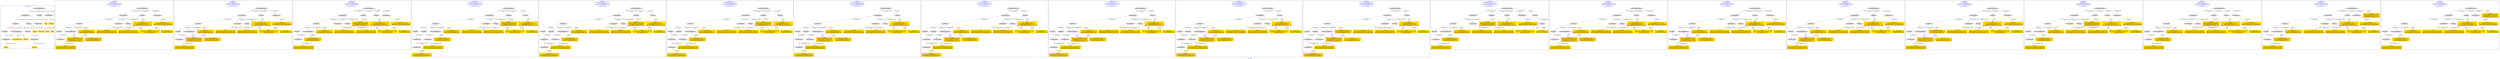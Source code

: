 digraph n0 {
fontcolor="blue"
remincross="true"
label="s01-cb.csv"
subgraph cluster_0 {
label="1-correct model"
n2[style="filled",color="white",fillcolor="lightgray",label="E12_Production1"];
n3[style="filled",color="white",fillcolor="lightgray",label="E21_Person1"];
n4[style="filled",color="white",fillcolor="lightgray",label="E55_Type1"];
n5[style="filled",color="white",fillcolor="lightgray",label="E52_Time-Span3"];
n6[style="filled",color="white",fillcolor="lightgray",label="E69_Death1"];
n7[style="filled",color="white",fillcolor="lightgray",label="E82_Actor_Appellation1"];
n8[style="filled",color="white",fillcolor="lightgray",label="E67_Birth1"];
n9[shape="plaintext",style="filled",fillcolor="gold",label="Actor_URI"];
n10[style="filled",color="white",fillcolor="lightgray",label="E22_Man-Made_Object1"];
n11[style="filled",color="white",fillcolor="lightgray",label="E35_Title1"];
n12[style="filled",color="white",fillcolor="lightgray",label="E54_Dimension1"];
n13[shape="plaintext",style="filled",fillcolor="gold",label="Title"];
n14[style="filled",color="white",fillcolor="lightgray",label="E52_Time-Span1"];
n15[shape="plaintext",style="filled",fillcolor="gold",label="Begin Date"];
n16[style="filled",color="white",fillcolor="lightgray",label="E52_Time-Span2"];
n17[shape="plaintext",style="filled",fillcolor="gold",label="End Date"];
n18[shape="plaintext",style="filled",fillcolor="gold",label="Dated"];
n19[shape="plaintext",style="filled",fillcolor="gold",label="Dimensions"];
n20[shape="plaintext",style="filled",fillcolor="gold",label="Medium_URI"];
n21[shape="plaintext",style="filled",fillcolor="gold",label="Medium"];
n22[shape="plaintext",style="filled",fillcolor="gold",label="Artist_Appellation_URI"];
n23[shape="plaintext",style="filled",fillcolor="gold",label="Attribution"];
}
subgraph cluster_1 {
label="candidate 0\nlink coherence:1.0\nnode coherence:1.0\nconfidence:0.6295951228846868\nmapping score:0.5931983742948955\ncost:19.0\n-precision:0.84-recall:0.76"
n25[style="filled",color="white",fillcolor="lightgray",label="E12_Production1"];
n26[style="filled",color="white",fillcolor="lightgray",label="E21_Person1"];
n27[style="filled",color="white",fillcolor="lightgray",label="E52_Time-Span2"];
n28[style="filled",color="white",fillcolor="lightgray",label="E55_Type1"];
n29[style="filled",color="white",fillcolor="lightgray",label="E67_Birth1"];
n30[style="filled",color="white",fillcolor="lightgray",label="E82_Actor_Appellation1"];
n31[style="filled",color="white",fillcolor="lightgray",label="E22_Man-Made_Object1"];
n32[style="filled",color="white",fillcolor="lightgray",label="E35_Title1"];
n33[style="filled",color="white",fillcolor="lightgray",label="E54_Dimension1"];
n34[style="filled",color="white",fillcolor="lightgray",label="E52_Time-Span1"];
n35[shape="plaintext",style="filled",fillcolor="gold",label="End Date\n[E52_Time-Span,P82b_end_of_the_end,0.492]\n[E52_Time-Span,P82_at_some_time_within,0.43]\n[E52_Time-Span,P82a_begin_of_the_begin,0.078]"];
n36[shape="plaintext",style="filled",fillcolor="gold",label="Begin Date\n[E52_Time-Span,P82b_end_of_the_end,0.457]\n[E52_Time-Span,P82_at_some_time_within,0.323]\n[E52_Time-Span,P82a_begin_of_the_begin,0.219]"];
n37[shape="plaintext",style="filled",fillcolor="gold",label="Dimensions\n[E54_Dimension,P3_has_note,1.0]\n[E52_Time-Span,P82_at_some_time_within,0.0]\n[E52_Time-Span,P82b_end_of_the_end,0.0]"];
n38[shape="plaintext",style="filled",fillcolor="gold",label="Title\n[E35_Title,label,0.753]\n[E82_Actor_Appellation,label,0.126]\n[E30_Right,P3_has_note,0.113]\n[E29_Design_or_Procedure,P3_has_note,0.009]"];
n39[shape="plaintext",style="filled",fillcolor="gold",label="Actor_URI\n[E21_Person,classLink,0.47]\n[E82_Actor_Appellation,classLink,0.411]\n[E82_Actor_Appellation,label,0.118]"];
n40[shape="plaintext",style="filled",fillcolor="gold",label="Attribution\n[E82_Actor_Appellation,label,0.913]\n[E54_Dimension,P3_has_note,0.069]\n[E30_Right,P3_has_note,0.017]\n[E22_Man-Made_Object,classLink,0.001]"];
n41[shape="plaintext",style="filled",fillcolor="gold",label="Artist_Appellation_URI\n[E82_Actor_Appellation,classLink,0.878]\n[E21_Person,classLink,0.097]\n[E82_Actor_Appellation,label,0.025]"];
n42[shape="plaintext",style="filled",fillcolor="gold",label="Medium\n[E29_Design_or_Procedure,P3_has_note,0.544]\n[E55_Type,label,0.456]\n[E55_Type,classLink,0.0]"];
n43[shape="plaintext",style="filled",fillcolor="gold",label="Medium_URI\n[E55_Type,classLink,0.731]\n[E74_Group,classLink,0.269]"];
n44[shape="plaintext",style="filled",fillcolor="gold",label="Dated\n[E52_Time-Span,P82b_end_of_the_end,0.445]\n[E52_Time-Span,P82_at_some_time_within,0.351]\n[E52_Time-Span,P82a_begin_of_the_begin,0.204]"];
}
subgraph cluster_2 {
label="candidate 1\nlink coherence:1.0\nnode coherence:1.0\nconfidence:0.6292383355442202\nmapping score:0.5930794451814067\ncost:19.0\n-precision:0.84-recall:0.76"
n46[style="filled",color="white",fillcolor="lightgray",label="E12_Production1"];
n47[style="filled",color="white",fillcolor="lightgray",label="E21_Person1"];
n48[style="filled",color="white",fillcolor="lightgray",label="E52_Time-Span2"];
n49[style="filled",color="white",fillcolor="lightgray",label="E55_Type1"];
n50[style="filled",color="white",fillcolor="lightgray",label="E67_Birth1"];
n51[style="filled",color="white",fillcolor="lightgray",label="E82_Actor_Appellation1"];
n52[style="filled",color="white",fillcolor="lightgray",label="E22_Man-Made_Object1"];
n53[style="filled",color="white",fillcolor="lightgray",label="E35_Title1"];
n54[style="filled",color="white",fillcolor="lightgray",label="E54_Dimension1"];
n55[style="filled",color="white",fillcolor="lightgray",label="E52_Time-Span1"];
n56[shape="plaintext",style="filled",fillcolor="gold",label="End Date\n[E52_Time-Span,P82b_end_of_the_end,0.492]\n[E52_Time-Span,P82_at_some_time_within,0.43]\n[E52_Time-Span,P82a_begin_of_the_begin,0.078]"];
n57[shape="plaintext",style="filled",fillcolor="gold",label="Dated\n[E52_Time-Span,P82b_end_of_the_end,0.445]\n[E52_Time-Span,P82_at_some_time_within,0.351]\n[E52_Time-Span,P82a_begin_of_the_begin,0.204]"];
n58[shape="plaintext",style="filled",fillcolor="gold",label="Dimensions\n[E54_Dimension,P3_has_note,1.0]\n[E52_Time-Span,P82_at_some_time_within,0.0]\n[E52_Time-Span,P82b_end_of_the_end,0.0]"];
n59[shape="plaintext",style="filled",fillcolor="gold",label="Title\n[E35_Title,label,0.753]\n[E82_Actor_Appellation,label,0.126]\n[E30_Right,P3_has_note,0.113]\n[E29_Design_or_Procedure,P3_has_note,0.009]"];
n60[shape="plaintext",style="filled",fillcolor="gold",label="Actor_URI\n[E21_Person,classLink,0.47]\n[E82_Actor_Appellation,classLink,0.411]\n[E82_Actor_Appellation,label,0.118]"];
n61[shape="plaintext",style="filled",fillcolor="gold",label="Attribution\n[E82_Actor_Appellation,label,0.913]\n[E54_Dimension,P3_has_note,0.069]\n[E30_Right,P3_has_note,0.017]\n[E22_Man-Made_Object,classLink,0.001]"];
n62[shape="plaintext",style="filled",fillcolor="gold",label="Artist_Appellation_URI\n[E82_Actor_Appellation,classLink,0.878]\n[E21_Person,classLink,0.097]\n[E82_Actor_Appellation,label,0.025]"];
n63[shape="plaintext",style="filled",fillcolor="gold",label="Medium\n[E29_Design_or_Procedure,P3_has_note,0.544]\n[E55_Type,label,0.456]\n[E55_Type,classLink,0.0]"];
n64[shape="plaintext",style="filled",fillcolor="gold",label="Medium_URI\n[E55_Type,classLink,0.731]\n[E74_Group,classLink,0.269]"];
n65[shape="plaintext",style="filled",fillcolor="gold",label="Begin Date\n[E52_Time-Span,P82b_end_of_the_end,0.457]\n[E52_Time-Span,P82_at_some_time_within,0.323]\n[E52_Time-Span,P82a_begin_of_the_begin,0.219]"];
}
subgraph cluster_3 {
label="candidate 10\nlink coherence:1.0\nnode coherence:1.0\nconfidence:0.536847868029298\nmapping score:0.5456159560097661\ncost:20.0\n-precision:0.75-recall:0.71"
n67[style="filled",color="white",fillcolor="lightgray",label="E12_Production1"];
n68[style="filled",color="white",fillcolor="lightgray",label="E21_Person1"];
n69[style="filled",color="white",fillcolor="lightgray",label="E52_Time-Span2"];
n70[style="filled",color="white",fillcolor="lightgray",label="E55_Type1"];
n71[style="filled",color="white",fillcolor="lightgray",label="E67_Birth1"];
n72[style="filled",color="white",fillcolor="lightgray",label="E82_Actor_Appellation1"];
n73[style="filled",color="white",fillcolor="lightgray",label="E22_Man-Made_Object1"];
n74[style="filled",color="white",fillcolor="lightgray",label="E30_Right1"];
n75[style="filled",color="white",fillcolor="lightgray",label="E35_Title1"];
n76[style="filled",color="white",fillcolor="lightgray",label="E54_Dimension1"];
n77[style="filled",color="white",fillcolor="lightgray",label="E52_Time-Span1"];
n78[shape="plaintext",style="filled",fillcolor="gold",label="Begin Date\n[E52_Time-Span,P82b_end_of_the_end,0.457]\n[E52_Time-Span,P82_at_some_time_within,0.323]\n[E52_Time-Span,P82a_begin_of_the_begin,0.219]"];
n79[shape="plaintext",style="filled",fillcolor="gold",label="Dated\n[E52_Time-Span,P82b_end_of_the_end,0.445]\n[E52_Time-Span,P82_at_some_time_within,0.351]\n[E52_Time-Span,P82a_begin_of_the_begin,0.204]"];
n80[shape="plaintext",style="filled",fillcolor="gold",label="Dimensions\n[E54_Dimension,P3_has_note,1.0]\n[E52_Time-Span,P82_at_some_time_within,0.0]\n[E52_Time-Span,P82b_end_of_the_end,0.0]"];
n81[shape="plaintext",style="filled",fillcolor="gold",label="Title\n[E35_Title,label,0.753]\n[E82_Actor_Appellation,label,0.126]\n[E30_Right,P3_has_note,0.113]\n[E29_Design_or_Procedure,P3_has_note,0.009]"];
n82[shape="plaintext",style="filled",fillcolor="gold",label="Actor_URI\n[E21_Person,classLink,0.47]\n[E82_Actor_Appellation,classLink,0.411]\n[E82_Actor_Appellation,label,0.118]"];
n83[shape="plaintext",style="filled",fillcolor="gold",label="Artist_Appellation_URI\n[E82_Actor_Appellation,classLink,0.878]\n[E21_Person,classLink,0.097]\n[E82_Actor_Appellation,label,0.025]"];
n84[shape="plaintext",style="filled",fillcolor="gold",label="Medium\n[E29_Design_or_Procedure,P3_has_note,0.544]\n[E55_Type,label,0.456]\n[E55_Type,classLink,0.0]"];
n85[shape="plaintext",style="filled",fillcolor="gold",label="Medium_URI\n[E55_Type,classLink,0.731]\n[E74_Group,classLink,0.269]"];
n86[shape="plaintext",style="filled",fillcolor="gold",label="Attribution\n[E82_Actor_Appellation,label,0.913]\n[E54_Dimension,P3_has_note,0.069]\n[E30_Right,P3_has_note,0.017]\n[E22_Man-Made_Object,classLink,0.001]"];
n87[shape="plaintext",style="filled",fillcolor="gold",label="End Date\n[E52_Time-Span,P82b_end_of_the_end,0.492]\n[E52_Time-Span,P82_at_some_time_within,0.43]\n[E52_Time-Span,P82a_begin_of_the_begin,0.078]"];
}
subgraph cluster_4 {
label="candidate 11\nlink coherence:0.9545454545454546\nnode coherence:1.0\nconfidence:0.5400551050822995\nmapping score:0.5466850350274332\ncost:121.0\n-precision:0.77-recall:0.81"
n89[style="filled",color="white",fillcolor="lightgray",label="E12_Production1"];
n90[style="filled",color="white",fillcolor="lightgray",label="E21_Person1"];
n91[style="filled",color="white",fillcolor="lightgray",label="E52_Time-Span2"];
n92[style="filled",color="white",fillcolor="lightgray",label="E55_Type1"];
n93[style="filled",color="white",fillcolor="lightgray",label="E67_Birth1"];
n94[style="filled",color="white",fillcolor="lightgray",label="E69_Death1"];
n95[style="filled",color="white",fillcolor="lightgray",label="E82_Actor_Appellation1"];
n96[style="filled",color="white",fillcolor="lightgray",label="E22_Man-Made_Object1"];
n97[style="filled",color="white",fillcolor="lightgray",label="E30_Right1"];
n98[style="filled",color="white",fillcolor="lightgray",label="E35_Title1"];
n99[style="filled",color="white",fillcolor="lightgray",label="E52_Time-Span1"];
n100[style="filled",color="white",fillcolor="lightgray",label="E52_Time-Span3"];
n101[style="filled",color="white",fillcolor="lightgray",label="E54_Dimension1"];
n102[shape="plaintext",style="filled",fillcolor="gold",label="Begin Date\n[E52_Time-Span,P82b_end_of_the_end,0.457]\n[E52_Time-Span,P82_at_some_time_within,0.323]\n[E52_Time-Span,P82a_begin_of_the_begin,0.219]"];
n103[shape="plaintext",style="filled",fillcolor="gold",label="Dimensions\n[E54_Dimension,P3_has_note,1.0]\n[E52_Time-Span,P82_at_some_time_within,0.0]\n[E52_Time-Span,P82b_end_of_the_end,0.0]"];
n104[shape="plaintext",style="filled",fillcolor="gold",label="Title\n[E35_Title,label,0.753]\n[E82_Actor_Appellation,label,0.126]\n[E30_Right,P3_has_note,0.113]\n[E29_Design_or_Procedure,P3_has_note,0.009]"];
n105[shape="plaintext",style="filled",fillcolor="gold",label="Actor_URI\n[E21_Person,classLink,0.47]\n[E82_Actor_Appellation,classLink,0.411]\n[E82_Actor_Appellation,label,0.118]"];
n106[shape="plaintext",style="filled",fillcolor="gold",label="End Date\n[E52_Time-Span,P82b_end_of_the_end,0.492]\n[E52_Time-Span,P82_at_some_time_within,0.43]\n[E52_Time-Span,P82a_begin_of_the_begin,0.078]"];
n107[shape="plaintext",style="filled",fillcolor="gold",label="Artist_Appellation_URI\n[E82_Actor_Appellation,classLink,0.878]\n[E21_Person,classLink,0.097]\n[E82_Actor_Appellation,label,0.025]"];
n108[shape="plaintext",style="filled",fillcolor="gold",label="Medium\n[E29_Design_or_Procedure,P3_has_note,0.544]\n[E55_Type,label,0.456]\n[E55_Type,classLink,0.0]"];
n109[shape="plaintext",style="filled",fillcolor="gold",label="Medium_URI\n[E55_Type,classLink,0.731]\n[E74_Group,classLink,0.269]"];
n110[shape="plaintext",style="filled",fillcolor="gold",label="Attribution\n[E82_Actor_Appellation,label,0.913]\n[E54_Dimension,P3_has_note,0.069]\n[E30_Right,P3_has_note,0.017]\n[E22_Man-Made_Object,classLink,0.001]"];
n111[shape="plaintext",style="filled",fillcolor="gold",label="Dated\n[E52_Time-Span,P82b_end_of_the_end,0.445]\n[E52_Time-Span,P82_at_some_time_within,0.351]\n[E52_Time-Span,P82a_begin_of_the_begin,0.204]"];
}
subgraph cluster_5 {
label="candidate 12\nlink coherence:0.9545454545454546\nnode coherence:1.0\nconfidence:0.5396983177418329\nmapping score:0.5465661059139443\ncost:121.0\n-precision:0.77-recall:0.81"
n113[style="filled",color="white",fillcolor="lightgray",label="E12_Production1"];
n114[style="filled",color="white",fillcolor="lightgray",label="E21_Person1"];
n115[style="filled",color="white",fillcolor="lightgray",label="E52_Time-Span2"];
n116[style="filled",color="white",fillcolor="lightgray",label="E55_Type1"];
n117[style="filled",color="white",fillcolor="lightgray",label="E67_Birth1"];
n118[style="filled",color="white",fillcolor="lightgray",label="E69_Death1"];
n119[style="filled",color="white",fillcolor="lightgray",label="E82_Actor_Appellation1"];
n120[style="filled",color="white",fillcolor="lightgray",label="E22_Man-Made_Object1"];
n121[style="filled",color="white",fillcolor="lightgray",label="E30_Right1"];
n122[style="filled",color="white",fillcolor="lightgray",label="E35_Title1"];
n123[style="filled",color="white",fillcolor="lightgray",label="E52_Time-Span1"];
n124[style="filled",color="white",fillcolor="lightgray",label="E52_Time-Span3"];
n125[style="filled",color="white",fillcolor="lightgray",label="E54_Dimension1"];
n126[shape="plaintext",style="filled",fillcolor="gold",label="Dated\n[E52_Time-Span,P82b_end_of_the_end,0.445]\n[E52_Time-Span,P82_at_some_time_within,0.351]\n[E52_Time-Span,P82a_begin_of_the_begin,0.204]"];
n127[shape="plaintext",style="filled",fillcolor="gold",label="Dimensions\n[E54_Dimension,P3_has_note,1.0]\n[E52_Time-Span,P82_at_some_time_within,0.0]\n[E52_Time-Span,P82b_end_of_the_end,0.0]"];
n128[shape="plaintext",style="filled",fillcolor="gold",label="Title\n[E35_Title,label,0.753]\n[E82_Actor_Appellation,label,0.126]\n[E30_Right,P3_has_note,0.113]\n[E29_Design_or_Procedure,P3_has_note,0.009]"];
n129[shape="plaintext",style="filled",fillcolor="gold",label="Actor_URI\n[E21_Person,classLink,0.47]\n[E82_Actor_Appellation,classLink,0.411]\n[E82_Actor_Appellation,label,0.118]"];
n130[shape="plaintext",style="filled",fillcolor="gold",label="End Date\n[E52_Time-Span,P82b_end_of_the_end,0.492]\n[E52_Time-Span,P82_at_some_time_within,0.43]\n[E52_Time-Span,P82a_begin_of_the_begin,0.078]"];
n131[shape="plaintext",style="filled",fillcolor="gold",label="Artist_Appellation_URI\n[E82_Actor_Appellation,classLink,0.878]\n[E21_Person,classLink,0.097]\n[E82_Actor_Appellation,label,0.025]"];
n132[shape="plaintext",style="filled",fillcolor="gold",label="Medium\n[E29_Design_or_Procedure,P3_has_note,0.544]\n[E55_Type,label,0.456]\n[E55_Type,classLink,0.0]"];
n133[shape="plaintext",style="filled",fillcolor="gold",label="Medium_URI\n[E55_Type,classLink,0.731]\n[E74_Group,classLink,0.269]"];
n134[shape="plaintext",style="filled",fillcolor="gold",label="Attribution\n[E82_Actor_Appellation,label,0.913]\n[E54_Dimension,P3_has_note,0.069]\n[E30_Right,P3_has_note,0.017]\n[E22_Man-Made_Object,classLink,0.001]"];
n135[shape="plaintext",style="filled",fillcolor="gold",label="Begin Date\n[E52_Time-Span,P82b_end_of_the_end,0.457]\n[E52_Time-Span,P82_at_some_time_within,0.323]\n[E52_Time-Span,P82a_begin_of_the_begin,0.219]"];
}
subgraph cluster_6 {
label="candidate 13\nlink coherence:0.9545454545454546\nnode coherence:1.0\nconfidence:0.536847868029298\nmapping score:0.5456159560097661\ncost:121.0\n-precision:0.73-recall:0.76"
n137[style="filled",color="white",fillcolor="lightgray",label="E12_Production1"];
n138[style="filled",color="white",fillcolor="lightgray",label="E21_Person1"];
n139[style="filled",color="white",fillcolor="lightgray",label="E52_Time-Span2"];
n140[style="filled",color="white",fillcolor="lightgray",label="E55_Type1"];
n141[style="filled",color="white",fillcolor="lightgray",label="E67_Birth1"];
n142[style="filled",color="white",fillcolor="lightgray",label="E69_Death1"];
n143[style="filled",color="white",fillcolor="lightgray",label="E82_Actor_Appellation1"];
n144[style="filled",color="white",fillcolor="lightgray",label="E22_Man-Made_Object1"];
n145[style="filled",color="white",fillcolor="lightgray",label="E30_Right1"];
n146[style="filled",color="white",fillcolor="lightgray",label="E35_Title1"];
n147[style="filled",color="white",fillcolor="lightgray",label="E52_Time-Span1"];
n148[style="filled",color="white",fillcolor="lightgray",label="E52_Time-Span3"];
n149[style="filled",color="white",fillcolor="lightgray",label="E54_Dimension1"];
n150[shape="plaintext",style="filled",fillcolor="gold",label="Begin Date\n[E52_Time-Span,P82b_end_of_the_end,0.457]\n[E52_Time-Span,P82_at_some_time_within,0.323]\n[E52_Time-Span,P82a_begin_of_the_begin,0.219]"];
n151[shape="plaintext",style="filled",fillcolor="gold",label="Dimensions\n[E54_Dimension,P3_has_note,1.0]\n[E52_Time-Span,P82_at_some_time_within,0.0]\n[E52_Time-Span,P82b_end_of_the_end,0.0]"];
n152[shape="plaintext",style="filled",fillcolor="gold",label="Title\n[E35_Title,label,0.753]\n[E82_Actor_Appellation,label,0.126]\n[E30_Right,P3_has_note,0.113]\n[E29_Design_or_Procedure,P3_has_note,0.009]"];
n153[shape="plaintext",style="filled",fillcolor="gold",label="Actor_URI\n[E21_Person,classLink,0.47]\n[E82_Actor_Appellation,classLink,0.411]\n[E82_Actor_Appellation,label,0.118]"];
n154[shape="plaintext",style="filled",fillcolor="gold",label="Dated\n[E52_Time-Span,P82b_end_of_the_end,0.445]\n[E52_Time-Span,P82_at_some_time_within,0.351]\n[E52_Time-Span,P82a_begin_of_the_begin,0.204]"];
n155[shape="plaintext",style="filled",fillcolor="gold",label="Artist_Appellation_URI\n[E82_Actor_Appellation,classLink,0.878]\n[E21_Person,classLink,0.097]\n[E82_Actor_Appellation,label,0.025]"];
n156[shape="plaintext",style="filled",fillcolor="gold",label="Medium\n[E29_Design_or_Procedure,P3_has_note,0.544]\n[E55_Type,label,0.456]\n[E55_Type,classLink,0.0]"];
n157[shape="plaintext",style="filled",fillcolor="gold",label="Medium_URI\n[E55_Type,classLink,0.731]\n[E74_Group,classLink,0.269]"];
n158[shape="plaintext",style="filled",fillcolor="gold",label="Attribution\n[E82_Actor_Appellation,label,0.913]\n[E54_Dimension,P3_has_note,0.069]\n[E30_Right,P3_has_note,0.017]\n[E22_Man-Made_Object,classLink,0.001]"];
n159[shape="plaintext",style="filled",fillcolor="gold",label="End Date\n[E52_Time-Span,P82b_end_of_the_end,0.492]\n[E52_Time-Span,P82_at_some_time_within,0.43]\n[E52_Time-Span,P82a_begin_of_the_begin,0.078]"];
}
subgraph cluster_7 {
label="candidate 14\nlink coherence:0.9523809523809523\nnode coherence:1.0\nconfidence:0.6295951228846868\nmapping score:0.5931983742948955\ncost:120.0\n-precision:0.86-recall:0.86"
n161[style="filled",color="white",fillcolor="lightgray",label="E12_Production1"];
n162[style="filled",color="white",fillcolor="lightgray",label="E21_Person1"];
n163[style="filled",color="white",fillcolor="lightgray",label="E52_Time-Span2"];
n164[style="filled",color="white",fillcolor="lightgray",label="E55_Type1"];
n165[style="filled",color="white",fillcolor="lightgray",label="E67_Birth1"];
n166[style="filled",color="white",fillcolor="lightgray",label="E69_Death1"];
n167[style="filled",color="white",fillcolor="lightgray",label="E82_Actor_Appellation1"];
n168[style="filled",color="white",fillcolor="lightgray",label="E22_Man-Made_Object1"];
n169[style="filled",color="white",fillcolor="lightgray",label="E35_Title1"];
n170[style="filled",color="white",fillcolor="lightgray",label="E52_Time-Span1"];
n171[style="filled",color="white",fillcolor="lightgray",label="E52_Time-Span3"];
n172[style="filled",color="white",fillcolor="lightgray",label="E54_Dimension1"];
n173[shape="plaintext",style="filled",fillcolor="gold",label="Begin Date\n[E52_Time-Span,P82b_end_of_the_end,0.457]\n[E52_Time-Span,P82_at_some_time_within,0.323]\n[E52_Time-Span,P82a_begin_of_the_begin,0.219]"];
n174[shape="plaintext",style="filled",fillcolor="gold",label="Dimensions\n[E54_Dimension,P3_has_note,1.0]\n[E52_Time-Span,P82_at_some_time_within,0.0]\n[E52_Time-Span,P82b_end_of_the_end,0.0]"];
n175[shape="plaintext",style="filled",fillcolor="gold",label="Title\n[E35_Title,label,0.753]\n[E82_Actor_Appellation,label,0.126]\n[E30_Right,P3_has_note,0.113]\n[E29_Design_or_Procedure,P3_has_note,0.009]"];
n176[shape="plaintext",style="filled",fillcolor="gold",label="Actor_URI\n[E21_Person,classLink,0.47]\n[E82_Actor_Appellation,classLink,0.411]\n[E82_Actor_Appellation,label,0.118]"];
n177[shape="plaintext",style="filled",fillcolor="gold",label="Attribution\n[E82_Actor_Appellation,label,0.913]\n[E54_Dimension,P3_has_note,0.069]\n[E30_Right,P3_has_note,0.017]\n[E22_Man-Made_Object,classLink,0.001]"];
n178[shape="plaintext",style="filled",fillcolor="gold",label="End Date\n[E52_Time-Span,P82b_end_of_the_end,0.492]\n[E52_Time-Span,P82_at_some_time_within,0.43]\n[E52_Time-Span,P82a_begin_of_the_begin,0.078]"];
n179[shape="plaintext",style="filled",fillcolor="gold",label="Artist_Appellation_URI\n[E82_Actor_Appellation,classLink,0.878]\n[E21_Person,classLink,0.097]\n[E82_Actor_Appellation,label,0.025]"];
n180[shape="plaintext",style="filled",fillcolor="gold",label="Medium\n[E29_Design_or_Procedure,P3_has_note,0.544]\n[E55_Type,label,0.456]\n[E55_Type,classLink,0.0]"];
n181[shape="plaintext",style="filled",fillcolor="gold",label="Medium_URI\n[E55_Type,classLink,0.731]\n[E74_Group,classLink,0.269]"];
n182[shape="plaintext",style="filled",fillcolor="gold",label="Dated\n[E52_Time-Span,P82b_end_of_the_end,0.445]\n[E52_Time-Span,P82_at_some_time_within,0.351]\n[E52_Time-Span,P82a_begin_of_the_begin,0.204]"];
}
subgraph cluster_8 {
label="candidate 15\nlink coherence:0.9523809523809523\nnode coherence:1.0\nconfidence:0.6292383355442202\nmapping score:0.5930794451814067\ncost:120.0\n-precision:0.86-recall:0.86"
n184[style="filled",color="white",fillcolor="lightgray",label="E12_Production1"];
n185[style="filled",color="white",fillcolor="lightgray",label="E21_Person1"];
n186[style="filled",color="white",fillcolor="lightgray",label="E52_Time-Span2"];
n187[style="filled",color="white",fillcolor="lightgray",label="E55_Type1"];
n188[style="filled",color="white",fillcolor="lightgray",label="E67_Birth1"];
n189[style="filled",color="white",fillcolor="lightgray",label="E69_Death1"];
n190[style="filled",color="white",fillcolor="lightgray",label="E82_Actor_Appellation1"];
n191[style="filled",color="white",fillcolor="lightgray",label="E22_Man-Made_Object1"];
n192[style="filled",color="white",fillcolor="lightgray",label="E35_Title1"];
n193[style="filled",color="white",fillcolor="lightgray",label="E52_Time-Span1"];
n194[style="filled",color="white",fillcolor="lightgray",label="E52_Time-Span3"];
n195[style="filled",color="white",fillcolor="lightgray",label="E54_Dimension1"];
n196[shape="plaintext",style="filled",fillcolor="gold",label="Dated\n[E52_Time-Span,P82b_end_of_the_end,0.445]\n[E52_Time-Span,P82_at_some_time_within,0.351]\n[E52_Time-Span,P82a_begin_of_the_begin,0.204]"];
n197[shape="plaintext",style="filled",fillcolor="gold",label="Dimensions\n[E54_Dimension,P3_has_note,1.0]\n[E52_Time-Span,P82_at_some_time_within,0.0]\n[E52_Time-Span,P82b_end_of_the_end,0.0]"];
n198[shape="plaintext",style="filled",fillcolor="gold",label="Title\n[E35_Title,label,0.753]\n[E82_Actor_Appellation,label,0.126]\n[E30_Right,P3_has_note,0.113]\n[E29_Design_or_Procedure,P3_has_note,0.009]"];
n199[shape="plaintext",style="filled",fillcolor="gold",label="Actor_URI\n[E21_Person,classLink,0.47]\n[E82_Actor_Appellation,classLink,0.411]\n[E82_Actor_Appellation,label,0.118]"];
n200[shape="plaintext",style="filled",fillcolor="gold",label="Attribution\n[E82_Actor_Appellation,label,0.913]\n[E54_Dimension,P3_has_note,0.069]\n[E30_Right,P3_has_note,0.017]\n[E22_Man-Made_Object,classLink,0.001]"];
n201[shape="plaintext",style="filled",fillcolor="gold",label="End Date\n[E52_Time-Span,P82b_end_of_the_end,0.492]\n[E52_Time-Span,P82_at_some_time_within,0.43]\n[E52_Time-Span,P82a_begin_of_the_begin,0.078]"];
n202[shape="plaintext",style="filled",fillcolor="gold",label="Artist_Appellation_URI\n[E82_Actor_Appellation,classLink,0.878]\n[E21_Person,classLink,0.097]\n[E82_Actor_Appellation,label,0.025]"];
n203[shape="plaintext",style="filled",fillcolor="gold",label="Medium\n[E29_Design_or_Procedure,P3_has_note,0.544]\n[E55_Type,label,0.456]\n[E55_Type,classLink,0.0]"];
n204[shape="plaintext",style="filled",fillcolor="gold",label="Medium_URI\n[E55_Type,classLink,0.731]\n[E74_Group,classLink,0.269]"];
n205[shape="plaintext",style="filled",fillcolor="gold",label="Begin Date\n[E52_Time-Span,P82b_end_of_the_end,0.457]\n[E52_Time-Span,P82_at_some_time_within,0.323]\n[E52_Time-Span,P82a_begin_of_the_begin,0.219]"];
}
subgraph cluster_9 {
label="candidate 16\nlink coherence:0.9523809523809523\nnode coherence:1.0\nconfidence:0.6263878858316853\nmapping score:0.5921292952772284\ncost:120.0\n-precision:0.81-recall:0.81"
n207[style="filled",color="white",fillcolor="lightgray",label="E12_Production1"];
n208[style="filled",color="white",fillcolor="lightgray",label="E21_Person1"];
n209[style="filled",color="white",fillcolor="lightgray",label="E52_Time-Span2"];
n210[style="filled",color="white",fillcolor="lightgray",label="E55_Type1"];
n211[style="filled",color="white",fillcolor="lightgray",label="E67_Birth1"];
n212[style="filled",color="white",fillcolor="lightgray",label="E69_Death1"];
n213[style="filled",color="white",fillcolor="lightgray",label="E82_Actor_Appellation1"];
n214[style="filled",color="white",fillcolor="lightgray",label="E22_Man-Made_Object1"];
n215[style="filled",color="white",fillcolor="lightgray",label="E35_Title1"];
n216[style="filled",color="white",fillcolor="lightgray",label="E52_Time-Span1"];
n217[style="filled",color="white",fillcolor="lightgray",label="E52_Time-Span3"];
n218[style="filled",color="white",fillcolor="lightgray",label="E54_Dimension1"];
n219[shape="plaintext",style="filled",fillcolor="gold",label="Begin Date\n[E52_Time-Span,P82b_end_of_the_end,0.457]\n[E52_Time-Span,P82_at_some_time_within,0.323]\n[E52_Time-Span,P82a_begin_of_the_begin,0.219]"];
n220[shape="plaintext",style="filled",fillcolor="gold",label="Dimensions\n[E54_Dimension,P3_has_note,1.0]\n[E52_Time-Span,P82_at_some_time_within,0.0]\n[E52_Time-Span,P82b_end_of_the_end,0.0]"];
n221[shape="plaintext",style="filled",fillcolor="gold",label="Title\n[E35_Title,label,0.753]\n[E82_Actor_Appellation,label,0.126]\n[E30_Right,P3_has_note,0.113]\n[E29_Design_or_Procedure,P3_has_note,0.009]"];
n222[shape="plaintext",style="filled",fillcolor="gold",label="Actor_URI\n[E21_Person,classLink,0.47]\n[E82_Actor_Appellation,classLink,0.411]\n[E82_Actor_Appellation,label,0.118]"];
n223[shape="plaintext",style="filled",fillcolor="gold",label="Attribution\n[E82_Actor_Appellation,label,0.913]\n[E54_Dimension,P3_has_note,0.069]\n[E30_Right,P3_has_note,0.017]\n[E22_Man-Made_Object,classLink,0.001]"];
n224[shape="plaintext",style="filled",fillcolor="gold",label="Dated\n[E52_Time-Span,P82b_end_of_the_end,0.445]\n[E52_Time-Span,P82_at_some_time_within,0.351]\n[E52_Time-Span,P82a_begin_of_the_begin,0.204]"];
n225[shape="plaintext",style="filled",fillcolor="gold",label="Artist_Appellation_URI\n[E82_Actor_Appellation,classLink,0.878]\n[E21_Person,classLink,0.097]\n[E82_Actor_Appellation,label,0.025]"];
n226[shape="plaintext",style="filled",fillcolor="gold",label="Medium\n[E29_Design_or_Procedure,P3_has_note,0.544]\n[E55_Type,label,0.456]\n[E55_Type,classLink,0.0]"];
n227[shape="plaintext",style="filled",fillcolor="gold",label="Medium_URI\n[E55_Type,classLink,0.731]\n[E74_Group,classLink,0.269]"];
n228[shape="plaintext",style="filled",fillcolor="gold",label="End Date\n[E52_Time-Span,P82b_end_of_the_end,0.492]\n[E52_Time-Span,P82_at_some_time_within,0.43]\n[E52_Time-Span,P82a_begin_of_the_begin,0.078]"];
}
subgraph cluster_10 {
label="candidate 17\nlink coherence:0.9523809523809523\nnode coherence:1.0\nconfidence:0.6220916211534231\nmapping score:0.590697207051141\ncost:120.0\n-precision:0.81-recall:0.81"
n230[style="filled",color="white",fillcolor="lightgray",label="E12_Production1"];
n231[style="filled",color="white",fillcolor="lightgray",label="E21_Person1"];
n232[style="filled",color="white",fillcolor="lightgray",label="E52_Time-Span2"];
n233[style="filled",color="white",fillcolor="lightgray",label="E55_Type1"];
n234[style="filled",color="white",fillcolor="lightgray",label="E67_Birth1"];
n235[style="filled",color="white",fillcolor="lightgray",label="E69_Death1"];
n236[style="filled",color="white",fillcolor="lightgray",label="E82_Actor_Appellation1"];
n237[style="filled",color="white",fillcolor="lightgray",label="E22_Man-Made_Object1"];
n238[style="filled",color="white",fillcolor="lightgray",label="E35_Title1"];
n239[style="filled",color="white",fillcolor="lightgray",label="E52_Time-Span1"];
n240[style="filled",color="white",fillcolor="lightgray",label="E52_Time-Span3"];
n241[style="filled",color="white",fillcolor="lightgray",label="E54_Dimension1"];
n242[shape="plaintext",style="filled",fillcolor="gold",label="Dated\n[E52_Time-Span,P82b_end_of_the_end,0.445]\n[E52_Time-Span,P82_at_some_time_within,0.351]\n[E52_Time-Span,P82a_begin_of_the_begin,0.204]"];
n243[shape="plaintext",style="filled",fillcolor="gold",label="Dimensions\n[E54_Dimension,P3_has_note,1.0]\n[E52_Time-Span,P82_at_some_time_within,0.0]\n[E52_Time-Span,P82b_end_of_the_end,0.0]"];
n244[shape="plaintext",style="filled",fillcolor="gold",label="Title\n[E35_Title,label,0.753]\n[E82_Actor_Appellation,label,0.126]\n[E30_Right,P3_has_note,0.113]\n[E29_Design_or_Procedure,P3_has_note,0.009]"];
n245[shape="plaintext",style="filled",fillcolor="gold",label="Actor_URI\n[E21_Person,classLink,0.47]\n[E82_Actor_Appellation,classLink,0.411]\n[E82_Actor_Appellation,label,0.118]"];
n246[shape="plaintext",style="filled",fillcolor="gold",label="Attribution\n[E82_Actor_Appellation,label,0.913]\n[E54_Dimension,P3_has_note,0.069]\n[E30_Right,P3_has_note,0.017]\n[E22_Man-Made_Object,classLink,0.001]"];
n247[shape="plaintext",style="filled",fillcolor="gold",label="Begin Date\n[E52_Time-Span,P82b_end_of_the_end,0.457]\n[E52_Time-Span,P82_at_some_time_within,0.323]\n[E52_Time-Span,P82a_begin_of_the_begin,0.219]"];
n248[shape="plaintext",style="filled",fillcolor="gold",label="Artist_Appellation_URI\n[E82_Actor_Appellation,classLink,0.878]\n[E21_Person,classLink,0.097]\n[E82_Actor_Appellation,label,0.025]"];
n249[shape="plaintext",style="filled",fillcolor="gold",label="Medium\n[E29_Design_or_Procedure,P3_has_note,0.544]\n[E55_Type,label,0.456]\n[E55_Type,classLink,0.0]"];
n250[shape="plaintext",style="filled",fillcolor="gold",label="Medium_URI\n[E55_Type,classLink,0.731]\n[E74_Group,classLink,0.269]"];
n251[shape="plaintext",style="filled",fillcolor="gold",label="End Date\n[E52_Time-Span,P82b_end_of_the_end,0.492]\n[E52_Time-Span,P82_at_some_time_within,0.43]\n[E52_Time-Span,P82a_begin_of_the_begin,0.078]"];
}
subgraph cluster_11 {
label="candidate 18\nlink coherence:0.9523809523809523\nnode coherence:1.0\nconfidence:0.5455646060249184\nmapping score:0.5651882020083061\ncost:120.0\n-precision:0.76-recall:0.76"
n253[style="filled",color="white",fillcolor="lightgray",label="E12_Production1"];
n254[style="filled",color="white",fillcolor="lightgray",label="E21_Person1"];
n255[style="filled",color="white",fillcolor="lightgray",label="E52_Time-Span2"];
n256[style="filled",color="white",fillcolor="lightgray",label="E55_Type1"];
n257[style="filled",color="white",fillcolor="lightgray",label="E67_Birth1"];
n258[style="filled",color="white",fillcolor="lightgray",label="E69_Death1"];
n259[style="filled",color="white",fillcolor="lightgray",label="E82_Actor_Appellation1"];
n260[style="filled",color="white",fillcolor="lightgray",label="E22_Man-Made_Object1"];
n261[style="filled",color="white",fillcolor="lightgray",label="E35_Title1"];
n262[style="filled",color="white",fillcolor="lightgray",label="E52_Time-Span1"];
n263[style="filled",color="white",fillcolor="lightgray",label="E52_Time-Span3"];
n264[style="filled",color="white",fillcolor="lightgray",label="E54_Dimension1"];
n265[shape="plaintext",style="filled",fillcolor="gold",label="Begin Date\n[E52_Time-Span,P82b_end_of_the_end,0.457]\n[E52_Time-Span,P82_at_some_time_within,0.323]\n[E52_Time-Span,P82a_begin_of_the_begin,0.219]"];
n266[shape="plaintext",style="filled",fillcolor="gold",label="Dimensions\n[E54_Dimension,P3_has_note,1.0]\n[E52_Time-Span,P82_at_some_time_within,0.0]\n[E52_Time-Span,P82b_end_of_the_end,0.0]"];
n267[shape="plaintext",style="filled",fillcolor="gold",label="Title\n[E35_Title,label,0.753]\n[E82_Actor_Appellation,label,0.126]\n[E30_Right,P3_has_note,0.113]\n[E29_Design_or_Procedure,P3_has_note,0.009]"];
n268[shape="plaintext",style="filled",fillcolor="gold",label="Artist_Appellation_URI\n[E82_Actor_Appellation,classLink,0.878]\n[E21_Person,classLink,0.097]\n[E82_Actor_Appellation,label,0.025]"];
n269[shape="plaintext",style="filled",fillcolor="gold",label="Attribution\n[E82_Actor_Appellation,label,0.913]\n[E54_Dimension,P3_has_note,0.069]\n[E30_Right,P3_has_note,0.017]\n[E22_Man-Made_Object,classLink,0.001]"];
n270[shape="plaintext",style="filled",fillcolor="gold",label="End Date\n[E52_Time-Span,P82b_end_of_the_end,0.492]\n[E52_Time-Span,P82_at_some_time_within,0.43]\n[E52_Time-Span,P82a_begin_of_the_begin,0.078]"];
n271[shape="plaintext",style="filled",fillcolor="gold",label="Actor_URI\n[E21_Person,classLink,0.47]\n[E82_Actor_Appellation,classLink,0.411]\n[E82_Actor_Appellation,label,0.118]"];
n272[shape="plaintext",style="filled",fillcolor="gold",label="Medium\n[E29_Design_or_Procedure,P3_has_note,0.544]\n[E55_Type,label,0.456]\n[E55_Type,classLink,0.0]"];
n273[shape="plaintext",style="filled",fillcolor="gold",label="Medium_URI\n[E55_Type,classLink,0.731]\n[E74_Group,classLink,0.269]"];
n274[shape="plaintext",style="filled",fillcolor="gold",label="Dated\n[E52_Time-Span,P82b_end_of_the_end,0.445]\n[E52_Time-Span,P82_at_some_time_within,0.351]\n[E52_Time-Span,P82a_begin_of_the_begin,0.204]"];
}
subgraph cluster_12 {
label="candidate 19\nlink coherence:0.9523809523809523\nnode coherence:1.0\nconfidence:0.5400551050822995\nmapping score:0.5466850350274332\ncost:120.0\n-precision:0.67-recall:0.67"
n276[style="filled",color="white",fillcolor="lightgray",label="E12_Production1"];
n277[style="filled",color="white",fillcolor="lightgray",label="E21_Person1"];
n278[style="filled",color="white",fillcolor="lightgray",label="E52_Time-Span2"];
n279[style="filled",color="white",fillcolor="lightgray",label="E67_Birth1"];
n280[style="filled",color="white",fillcolor="lightgray",label="E82_Actor_Appellation1"];
n281[style="filled",color="white",fillcolor="lightgray",label="E22_Man-Made_Object1"];
n282[style="filled",color="white",fillcolor="lightgray",label="E30_Right1"];
n283[style="filled",color="white",fillcolor="lightgray",label="E35_Title1"];
n284[style="filled",color="white",fillcolor="lightgray",label="E54_Dimension1"];
n285[style="filled",color="white",fillcolor="lightgray",label="E55_Type2"];
n286[style="filled",color="white",fillcolor="lightgray",label="E52_Time-Span1"];
n287[style="filled",color="white",fillcolor="lightgray",label="E55_Type1"];
n288[shape="plaintext",style="filled",fillcolor="gold",label="End Date\n[E52_Time-Span,P82b_end_of_the_end,0.492]\n[E52_Time-Span,P82_at_some_time_within,0.43]\n[E52_Time-Span,P82a_begin_of_the_begin,0.078]"];
n289[shape="plaintext",style="filled",fillcolor="gold",label="Begin Date\n[E52_Time-Span,P82b_end_of_the_end,0.457]\n[E52_Time-Span,P82_at_some_time_within,0.323]\n[E52_Time-Span,P82a_begin_of_the_begin,0.219]"];
n290[shape="plaintext",style="filled",fillcolor="gold",label="Dimensions\n[E54_Dimension,P3_has_note,1.0]\n[E52_Time-Span,P82_at_some_time_within,0.0]\n[E52_Time-Span,P82b_end_of_the_end,0.0]"];
n291[shape="plaintext",style="filled",fillcolor="gold",label="Title\n[E35_Title,label,0.753]\n[E82_Actor_Appellation,label,0.126]\n[E30_Right,P3_has_note,0.113]\n[E29_Design_or_Procedure,P3_has_note,0.009]"];
n292[shape="plaintext",style="filled",fillcolor="gold",label="Actor_URI\n[E21_Person,classLink,0.47]\n[E82_Actor_Appellation,classLink,0.411]\n[E82_Actor_Appellation,label,0.118]"];
n293[shape="plaintext",style="filled",fillcolor="gold",label="Artist_Appellation_URI\n[E82_Actor_Appellation,classLink,0.878]\n[E21_Person,classLink,0.097]\n[E82_Actor_Appellation,label,0.025]"];
n294[shape="plaintext",style="filled",fillcolor="gold",label="Medium\n[E29_Design_or_Procedure,P3_has_note,0.544]\n[E55_Type,label,0.456]\n[E55_Type,classLink,0.0]"];
n295[shape="plaintext",style="filled",fillcolor="gold",label="Medium_URI\n[E55_Type,classLink,0.731]\n[E74_Group,classLink,0.269]"];
n296[shape="plaintext",style="filled",fillcolor="gold",label="Attribution\n[E82_Actor_Appellation,label,0.913]\n[E54_Dimension,P3_has_note,0.069]\n[E30_Right,P3_has_note,0.017]\n[E22_Man-Made_Object,classLink,0.001]"];
n297[shape="plaintext",style="filled",fillcolor="gold",label="Dated\n[E52_Time-Span,P82b_end_of_the_end,0.445]\n[E52_Time-Span,P82_at_some_time_within,0.351]\n[E52_Time-Span,P82a_begin_of_the_begin,0.204]"];
}
subgraph cluster_13 {
label="candidate 2\nlink coherence:1.0\nnode coherence:1.0\nconfidence:0.6263878858316853\nmapping score:0.5921292952772284\ncost:19.0\n-precision:0.84-recall:0.76"
n299[style="filled",color="white",fillcolor="lightgray",label="E12_Production1"];
n300[style="filled",color="white",fillcolor="lightgray",label="E21_Person1"];
n301[style="filled",color="white",fillcolor="lightgray",label="E52_Time-Span2"];
n302[style="filled",color="white",fillcolor="lightgray",label="E55_Type1"];
n303[style="filled",color="white",fillcolor="lightgray",label="E67_Birth1"];
n304[style="filled",color="white",fillcolor="lightgray",label="E82_Actor_Appellation1"];
n305[style="filled",color="white",fillcolor="lightgray",label="E22_Man-Made_Object1"];
n306[style="filled",color="white",fillcolor="lightgray",label="E35_Title1"];
n307[style="filled",color="white",fillcolor="lightgray",label="E54_Dimension1"];
n308[style="filled",color="white",fillcolor="lightgray",label="E52_Time-Span1"];
n309[shape="plaintext",style="filled",fillcolor="gold",label="Begin Date\n[E52_Time-Span,P82b_end_of_the_end,0.457]\n[E52_Time-Span,P82_at_some_time_within,0.323]\n[E52_Time-Span,P82a_begin_of_the_begin,0.219]"];
n310[shape="plaintext",style="filled",fillcolor="gold",label="Dated\n[E52_Time-Span,P82b_end_of_the_end,0.445]\n[E52_Time-Span,P82_at_some_time_within,0.351]\n[E52_Time-Span,P82a_begin_of_the_begin,0.204]"];
n311[shape="plaintext",style="filled",fillcolor="gold",label="Dimensions\n[E54_Dimension,P3_has_note,1.0]\n[E52_Time-Span,P82_at_some_time_within,0.0]\n[E52_Time-Span,P82b_end_of_the_end,0.0]"];
n312[shape="plaintext",style="filled",fillcolor="gold",label="Title\n[E35_Title,label,0.753]\n[E82_Actor_Appellation,label,0.126]\n[E30_Right,P3_has_note,0.113]\n[E29_Design_or_Procedure,P3_has_note,0.009]"];
n313[shape="plaintext",style="filled",fillcolor="gold",label="Actor_URI\n[E21_Person,classLink,0.47]\n[E82_Actor_Appellation,classLink,0.411]\n[E82_Actor_Appellation,label,0.118]"];
n314[shape="plaintext",style="filled",fillcolor="gold",label="Attribution\n[E82_Actor_Appellation,label,0.913]\n[E54_Dimension,P3_has_note,0.069]\n[E30_Right,P3_has_note,0.017]\n[E22_Man-Made_Object,classLink,0.001]"];
n315[shape="plaintext",style="filled",fillcolor="gold",label="Artist_Appellation_URI\n[E82_Actor_Appellation,classLink,0.878]\n[E21_Person,classLink,0.097]\n[E82_Actor_Appellation,label,0.025]"];
n316[shape="plaintext",style="filled",fillcolor="gold",label="Medium\n[E29_Design_or_Procedure,P3_has_note,0.544]\n[E55_Type,label,0.456]\n[E55_Type,classLink,0.0]"];
n317[shape="plaintext",style="filled",fillcolor="gold",label="Medium_URI\n[E55_Type,classLink,0.731]\n[E74_Group,classLink,0.269]"];
n318[shape="plaintext",style="filled",fillcolor="gold",label="End Date\n[E52_Time-Span,P82b_end_of_the_end,0.492]\n[E52_Time-Span,P82_at_some_time_within,0.43]\n[E52_Time-Span,P82a_begin_of_the_begin,0.078]"];
}
subgraph cluster_14 {
label="candidate 3\nlink coherence:1.0\nnode coherence:1.0\nconfidence:0.6220916211534231\nmapping score:0.590697207051141\ncost:19.0\n-precision:0.89-recall:0.81"
n320[style="filled",color="white",fillcolor="lightgray",label="E12_Production1"];
n321[style="filled",color="white",fillcolor="lightgray",label="E21_Person1"];
n322[style="filled",color="white",fillcolor="lightgray",label="E52_Time-Span2"];
n323[style="filled",color="white",fillcolor="lightgray",label="E55_Type1"];
n324[style="filled",color="white",fillcolor="lightgray",label="E67_Birth1"];
n325[style="filled",color="white",fillcolor="lightgray",label="E82_Actor_Appellation1"];
n326[style="filled",color="white",fillcolor="lightgray",label="E22_Man-Made_Object1"];
n327[style="filled",color="white",fillcolor="lightgray",label="E35_Title1"];
n328[style="filled",color="white",fillcolor="lightgray",label="E54_Dimension1"];
n329[style="filled",color="white",fillcolor="lightgray",label="E52_Time-Span1"];
n330[shape="plaintext",style="filled",fillcolor="gold",label="Begin Date\n[E52_Time-Span,P82b_end_of_the_end,0.457]\n[E52_Time-Span,P82_at_some_time_within,0.323]\n[E52_Time-Span,P82a_begin_of_the_begin,0.219]"];
n331[shape="plaintext",style="filled",fillcolor="gold",label="Dated\n[E52_Time-Span,P82b_end_of_the_end,0.445]\n[E52_Time-Span,P82_at_some_time_within,0.351]\n[E52_Time-Span,P82a_begin_of_the_begin,0.204]"];
n332[shape="plaintext",style="filled",fillcolor="gold",label="Dimensions\n[E54_Dimension,P3_has_note,1.0]\n[E52_Time-Span,P82_at_some_time_within,0.0]\n[E52_Time-Span,P82b_end_of_the_end,0.0]"];
n333[shape="plaintext",style="filled",fillcolor="gold",label="Title\n[E35_Title,label,0.753]\n[E82_Actor_Appellation,label,0.126]\n[E30_Right,P3_has_note,0.113]\n[E29_Design_or_Procedure,P3_has_note,0.009]"];
n334[shape="plaintext",style="filled",fillcolor="gold",label="Actor_URI\n[E21_Person,classLink,0.47]\n[E82_Actor_Appellation,classLink,0.411]\n[E82_Actor_Appellation,label,0.118]"];
n335[shape="plaintext",style="filled",fillcolor="gold",label="Attribution\n[E82_Actor_Appellation,label,0.913]\n[E54_Dimension,P3_has_note,0.069]\n[E30_Right,P3_has_note,0.017]\n[E22_Man-Made_Object,classLink,0.001]"];
n336[shape="plaintext",style="filled",fillcolor="gold",label="Artist_Appellation_URI\n[E82_Actor_Appellation,classLink,0.878]\n[E21_Person,classLink,0.097]\n[E82_Actor_Appellation,label,0.025]"];
n337[shape="plaintext",style="filled",fillcolor="gold",label="Medium\n[E29_Design_or_Procedure,P3_has_note,0.544]\n[E55_Type,label,0.456]\n[E55_Type,classLink,0.0]"];
n338[shape="plaintext",style="filled",fillcolor="gold",label="Medium_URI\n[E55_Type,classLink,0.731]\n[E74_Group,classLink,0.269]"];
n339[shape="plaintext",style="filled",fillcolor="gold",label="End Date\n[E52_Time-Span,P82b_end_of_the_end,0.492]\n[E52_Time-Span,P82_at_some_time_within,0.43]\n[E52_Time-Span,P82a_begin_of_the_begin,0.078]"];
}
subgraph cluster_15 {
label="candidate 4\nlink coherence:1.0\nnode coherence:1.0\nconfidence:0.6088045236231422\nmapping score:0.5862681745410474\ncost:19.0\n-precision:0.84-recall:0.76"
n341[style="filled",color="white",fillcolor="lightgray",label="E12_Production1"];
n342[style="filled",color="white",fillcolor="lightgray",label="E21_Person1"];
n343[style="filled",color="white",fillcolor="lightgray",label="E52_Time-Span2"];
n344[style="filled",color="white",fillcolor="lightgray",label="E55_Type1"];
n345[style="filled",color="white",fillcolor="lightgray",label="E67_Birth1"];
n346[style="filled",color="white",fillcolor="lightgray",label="E82_Actor_Appellation1"];
n347[style="filled",color="white",fillcolor="lightgray",label="E22_Man-Made_Object1"];
n348[style="filled",color="white",fillcolor="lightgray",label="E35_Title1"];
n349[style="filled",color="white",fillcolor="lightgray",label="E54_Dimension1"];
n350[style="filled",color="white",fillcolor="lightgray",label="E52_Time-Span1"];
n351[shape="plaintext",style="filled",fillcolor="gold",label="End Date\n[E52_Time-Span,P82b_end_of_the_end,0.492]\n[E52_Time-Span,P82_at_some_time_within,0.43]\n[E52_Time-Span,P82a_begin_of_the_begin,0.078]"];
n352[shape="plaintext",style="filled",fillcolor="gold",label="Dated\n[E52_Time-Span,P82b_end_of_the_end,0.445]\n[E52_Time-Span,P82_at_some_time_within,0.351]\n[E52_Time-Span,P82a_begin_of_the_begin,0.204]"];
n353[shape="plaintext",style="filled",fillcolor="gold",label="Dimensions\n[E54_Dimension,P3_has_note,1.0]\n[E52_Time-Span,P82_at_some_time_within,0.0]\n[E52_Time-Span,P82b_end_of_the_end,0.0]"];
n354[shape="plaintext",style="filled",fillcolor="gold",label="Title\n[E35_Title,label,0.753]\n[E82_Actor_Appellation,label,0.126]\n[E30_Right,P3_has_note,0.113]\n[E29_Design_or_Procedure,P3_has_note,0.009]"];
n355[shape="plaintext",style="filled",fillcolor="gold",label="Actor_URI\n[E21_Person,classLink,0.47]\n[E82_Actor_Appellation,classLink,0.411]\n[E82_Actor_Appellation,label,0.118]"];
n356[shape="plaintext",style="filled",fillcolor="gold",label="Attribution\n[E82_Actor_Appellation,label,0.913]\n[E54_Dimension,P3_has_note,0.069]\n[E30_Right,P3_has_note,0.017]\n[E22_Man-Made_Object,classLink,0.001]"];
n357[shape="plaintext",style="filled",fillcolor="gold",label="Artist_Appellation_URI\n[E82_Actor_Appellation,classLink,0.878]\n[E21_Person,classLink,0.097]\n[E82_Actor_Appellation,label,0.025]"];
n358[shape="plaintext",style="filled",fillcolor="gold",label="Medium\n[E29_Design_or_Procedure,P3_has_note,0.544]\n[E55_Type,label,0.456]\n[E55_Type,classLink,0.0]"];
n359[shape="plaintext",style="filled",fillcolor="gold",label="Medium_URI\n[E55_Type,classLink,0.731]\n[E74_Group,classLink,0.269]"];
n360[shape="plaintext",style="filled",fillcolor="gold",label="Begin Date\n[E52_Time-Span,P82b_end_of_the_end,0.457]\n[E52_Time-Span,P82_at_some_time_within,0.323]\n[E52_Time-Span,P82a_begin_of_the_begin,0.219]"];
}
subgraph cluster_16 {
label="candidate 5\nlink coherence:1.0\nnode coherence:1.0\nconfidence:0.5455646060249184\nmapping score:0.5651882020083061\ncost:19.0\n-precision:0.74-recall:0.67"
n362[style="filled",color="white",fillcolor="lightgray",label="E12_Production1"];
n363[style="filled",color="white",fillcolor="lightgray",label="E21_Person1"];
n364[style="filled",color="white",fillcolor="lightgray",label="E52_Time-Span2"];
n365[style="filled",color="white",fillcolor="lightgray",label="E55_Type1"];
n366[style="filled",color="white",fillcolor="lightgray",label="E67_Birth1"];
n367[style="filled",color="white",fillcolor="lightgray",label="E82_Actor_Appellation1"];
n368[style="filled",color="white",fillcolor="lightgray",label="E22_Man-Made_Object1"];
n369[style="filled",color="white",fillcolor="lightgray",label="E35_Title1"];
n370[style="filled",color="white",fillcolor="lightgray",label="E54_Dimension1"];
n371[style="filled",color="white",fillcolor="lightgray",label="E52_Time-Span1"];
n372[shape="plaintext",style="filled",fillcolor="gold",label="End Date\n[E52_Time-Span,P82b_end_of_the_end,0.492]\n[E52_Time-Span,P82_at_some_time_within,0.43]\n[E52_Time-Span,P82a_begin_of_the_begin,0.078]"];
n373[shape="plaintext",style="filled",fillcolor="gold",label="Begin Date\n[E52_Time-Span,P82b_end_of_the_end,0.457]\n[E52_Time-Span,P82_at_some_time_within,0.323]\n[E52_Time-Span,P82a_begin_of_the_begin,0.219]"];
n374[shape="plaintext",style="filled",fillcolor="gold",label="Dimensions\n[E54_Dimension,P3_has_note,1.0]\n[E52_Time-Span,P82_at_some_time_within,0.0]\n[E52_Time-Span,P82b_end_of_the_end,0.0]"];
n375[shape="plaintext",style="filled",fillcolor="gold",label="Title\n[E35_Title,label,0.753]\n[E82_Actor_Appellation,label,0.126]\n[E30_Right,P3_has_note,0.113]\n[E29_Design_or_Procedure,P3_has_note,0.009]"];
n376[shape="plaintext",style="filled",fillcolor="gold",label="Artist_Appellation_URI\n[E82_Actor_Appellation,classLink,0.878]\n[E21_Person,classLink,0.097]\n[E82_Actor_Appellation,label,0.025]"];
n377[shape="plaintext",style="filled",fillcolor="gold",label="Attribution\n[E82_Actor_Appellation,label,0.913]\n[E54_Dimension,P3_has_note,0.069]\n[E30_Right,P3_has_note,0.017]\n[E22_Man-Made_Object,classLink,0.001]"];
n378[shape="plaintext",style="filled",fillcolor="gold",label="Actor_URI\n[E21_Person,classLink,0.47]\n[E82_Actor_Appellation,classLink,0.411]\n[E82_Actor_Appellation,label,0.118]"];
n379[shape="plaintext",style="filled",fillcolor="gold",label="Medium\n[E29_Design_or_Procedure,P3_has_note,0.544]\n[E55_Type,label,0.456]\n[E55_Type,classLink,0.0]"];
n380[shape="plaintext",style="filled",fillcolor="gold",label="Medium_URI\n[E55_Type,classLink,0.731]\n[E74_Group,classLink,0.269]"];
n381[shape="plaintext",style="filled",fillcolor="gold",label="Dated\n[E52_Time-Span,P82b_end_of_the_end,0.445]\n[E52_Time-Span,P82_at_some_time_within,0.351]\n[E52_Time-Span,P82a_begin_of_the_begin,0.204]"];
}
subgraph cluster_17 {
label="candidate 6\nlink coherence:1.0\nnode coherence:1.0\nconfidence:0.5400551050822995\nmapping score:0.5466850350274332\ncost:20.0\n-precision:0.75-recall:0.71"
n383[style="filled",color="white",fillcolor="lightgray",label="E12_Production1"];
n384[style="filled",color="white",fillcolor="lightgray",label="E21_Person1"];
n385[style="filled",color="white",fillcolor="lightgray",label="E52_Time-Span2"];
n386[style="filled",color="white",fillcolor="lightgray",label="E55_Type1"];
n387[style="filled",color="white",fillcolor="lightgray",label="E67_Birth1"];
n388[style="filled",color="white",fillcolor="lightgray",label="E82_Actor_Appellation1"];
n389[style="filled",color="white",fillcolor="lightgray",label="E22_Man-Made_Object1"];
n390[style="filled",color="white",fillcolor="lightgray",label="E30_Right1"];
n391[style="filled",color="white",fillcolor="lightgray",label="E35_Title1"];
n392[style="filled",color="white",fillcolor="lightgray",label="E54_Dimension1"];
n393[style="filled",color="white",fillcolor="lightgray",label="E52_Time-Span1"];
n394[shape="plaintext",style="filled",fillcolor="gold",label="End Date\n[E52_Time-Span,P82b_end_of_the_end,0.492]\n[E52_Time-Span,P82_at_some_time_within,0.43]\n[E52_Time-Span,P82a_begin_of_the_begin,0.078]"];
n395[shape="plaintext",style="filled",fillcolor="gold",label="Begin Date\n[E52_Time-Span,P82b_end_of_the_end,0.457]\n[E52_Time-Span,P82_at_some_time_within,0.323]\n[E52_Time-Span,P82a_begin_of_the_begin,0.219]"];
n396[shape="plaintext",style="filled",fillcolor="gold",label="Dimensions\n[E54_Dimension,P3_has_note,1.0]\n[E52_Time-Span,P82_at_some_time_within,0.0]\n[E52_Time-Span,P82b_end_of_the_end,0.0]"];
n397[shape="plaintext",style="filled",fillcolor="gold",label="Title\n[E35_Title,label,0.753]\n[E82_Actor_Appellation,label,0.126]\n[E30_Right,P3_has_note,0.113]\n[E29_Design_or_Procedure,P3_has_note,0.009]"];
n398[shape="plaintext",style="filled",fillcolor="gold",label="Actor_URI\n[E21_Person,classLink,0.47]\n[E82_Actor_Appellation,classLink,0.411]\n[E82_Actor_Appellation,label,0.118]"];
n399[shape="plaintext",style="filled",fillcolor="gold",label="Artist_Appellation_URI\n[E82_Actor_Appellation,classLink,0.878]\n[E21_Person,classLink,0.097]\n[E82_Actor_Appellation,label,0.025]"];
n400[shape="plaintext",style="filled",fillcolor="gold",label="Medium\n[E29_Design_or_Procedure,P3_has_note,0.544]\n[E55_Type,label,0.456]\n[E55_Type,classLink,0.0]"];
n401[shape="plaintext",style="filled",fillcolor="gold",label="Medium_URI\n[E55_Type,classLink,0.731]\n[E74_Group,classLink,0.269]"];
n402[shape="plaintext",style="filled",fillcolor="gold",label="Attribution\n[E82_Actor_Appellation,label,0.913]\n[E54_Dimension,P3_has_note,0.069]\n[E30_Right,P3_has_note,0.017]\n[E22_Man-Made_Object,classLink,0.001]"];
n403[shape="plaintext",style="filled",fillcolor="gold",label="Dated\n[E52_Time-Span,P82b_end_of_the_end,0.445]\n[E52_Time-Span,P82_at_some_time_within,0.351]\n[E52_Time-Span,P82a_begin_of_the_begin,0.204]"];
}
subgraph cluster_18 {
label="candidate 7\nlink coherence:1.0\nnode coherence:1.0\nconfidence:0.5396983177418329\nmapping score:0.5465661059139443\ncost:20.0\n-precision:0.75-recall:0.71"
n405[style="filled",color="white",fillcolor="lightgray",label="E12_Production1"];
n406[style="filled",color="white",fillcolor="lightgray",label="E21_Person1"];
n407[style="filled",color="white",fillcolor="lightgray",label="E52_Time-Span2"];
n408[style="filled",color="white",fillcolor="lightgray",label="E55_Type1"];
n409[style="filled",color="white",fillcolor="lightgray",label="E67_Birth1"];
n410[style="filled",color="white",fillcolor="lightgray",label="E82_Actor_Appellation1"];
n411[style="filled",color="white",fillcolor="lightgray",label="E22_Man-Made_Object1"];
n412[style="filled",color="white",fillcolor="lightgray",label="E30_Right1"];
n413[style="filled",color="white",fillcolor="lightgray",label="E35_Title1"];
n414[style="filled",color="white",fillcolor="lightgray",label="E54_Dimension1"];
n415[style="filled",color="white",fillcolor="lightgray",label="E52_Time-Span1"];
n416[shape="plaintext",style="filled",fillcolor="gold",label="End Date\n[E52_Time-Span,P82b_end_of_the_end,0.492]\n[E52_Time-Span,P82_at_some_time_within,0.43]\n[E52_Time-Span,P82a_begin_of_the_begin,0.078]"];
n417[shape="plaintext",style="filled",fillcolor="gold",label="Dated\n[E52_Time-Span,P82b_end_of_the_end,0.445]\n[E52_Time-Span,P82_at_some_time_within,0.351]\n[E52_Time-Span,P82a_begin_of_the_begin,0.204]"];
n418[shape="plaintext",style="filled",fillcolor="gold",label="Dimensions\n[E54_Dimension,P3_has_note,1.0]\n[E52_Time-Span,P82_at_some_time_within,0.0]\n[E52_Time-Span,P82b_end_of_the_end,0.0]"];
n419[shape="plaintext",style="filled",fillcolor="gold",label="Title\n[E35_Title,label,0.753]\n[E82_Actor_Appellation,label,0.126]\n[E30_Right,P3_has_note,0.113]\n[E29_Design_or_Procedure,P3_has_note,0.009]"];
n420[shape="plaintext",style="filled",fillcolor="gold",label="Actor_URI\n[E21_Person,classLink,0.47]\n[E82_Actor_Appellation,classLink,0.411]\n[E82_Actor_Appellation,label,0.118]"];
n421[shape="plaintext",style="filled",fillcolor="gold",label="Artist_Appellation_URI\n[E82_Actor_Appellation,classLink,0.878]\n[E21_Person,classLink,0.097]\n[E82_Actor_Appellation,label,0.025]"];
n422[shape="plaintext",style="filled",fillcolor="gold",label="Medium\n[E29_Design_or_Procedure,P3_has_note,0.544]\n[E55_Type,label,0.456]\n[E55_Type,classLink,0.0]"];
n423[shape="plaintext",style="filled",fillcolor="gold",label="Medium_URI\n[E55_Type,classLink,0.731]\n[E74_Group,classLink,0.269]"];
n424[shape="plaintext",style="filled",fillcolor="gold",label="Attribution\n[E82_Actor_Appellation,label,0.913]\n[E54_Dimension,P3_has_note,0.069]\n[E30_Right,P3_has_note,0.017]\n[E22_Man-Made_Object,classLink,0.001]"];
n425[shape="plaintext",style="filled",fillcolor="gold",label="Begin Date\n[E52_Time-Span,P82b_end_of_the_end,0.457]\n[E52_Time-Span,P82_at_some_time_within,0.323]\n[E52_Time-Span,P82a_begin_of_the_begin,0.219]"];
}
subgraph cluster_19 {
label="candidate 8\nlink coherence:1.0\nnode coherence:1.0\nconfidence:0.5384152718020573\nmapping score:0.5461384239340191\ncost:19.0\n-precision:0.79-recall:0.71"
n427[style="filled",color="white",fillcolor="lightgray",label="E12_Production1"];
n428[style="filled",color="white",fillcolor="lightgray",label="E21_Person1"];
n429[style="filled",color="white",fillcolor="lightgray",label="E52_Time-Span2"];
n430[style="filled",color="white",fillcolor="lightgray",label="E55_Type1"];
n431[style="filled",color="white",fillcolor="lightgray",label="E67_Birth1"];
n432[style="filled",color="white",fillcolor="lightgray",label="E82_Actor_Appellation1"];
n433[style="filled",color="white",fillcolor="lightgray",label="E22_Man-Made_Object1"];
n434[style="filled",color="white",fillcolor="lightgray",label="E35_Title1"];
n435[style="filled",color="white",fillcolor="lightgray",label="E54_Dimension1"];
n436[style="filled",color="white",fillcolor="lightgray",label="E52_Time-Span1"];
n437[shape="plaintext",style="filled",fillcolor="gold",label="End Date\n[E52_Time-Span,P82b_end_of_the_end,0.492]\n[E52_Time-Span,P82_at_some_time_within,0.43]\n[E52_Time-Span,P82a_begin_of_the_begin,0.078]"];
n438[shape="plaintext",style="filled",fillcolor="gold",label="Begin Date\n[E52_Time-Span,P82b_end_of_the_end,0.457]\n[E52_Time-Span,P82_at_some_time_within,0.323]\n[E52_Time-Span,P82a_begin_of_the_begin,0.219]"];
n439[shape="plaintext",style="filled",fillcolor="gold",label="Dimensions\n[E54_Dimension,P3_has_note,1.0]\n[E52_Time-Span,P82_at_some_time_within,0.0]\n[E52_Time-Span,P82b_end_of_the_end,0.0]"];
n440[shape="plaintext",style="filled",fillcolor="gold",label="Title\n[E35_Title,label,0.753]\n[E82_Actor_Appellation,label,0.126]\n[E30_Right,P3_has_note,0.113]\n[E29_Design_or_Procedure,P3_has_note,0.009]"];
n441[shape="plaintext",style="filled",fillcolor="gold",label="Actor_URI\n[E21_Person,classLink,0.47]\n[E82_Actor_Appellation,classLink,0.411]\n[E82_Actor_Appellation,label,0.118]"];
n442[shape="plaintext",style="filled",fillcolor="gold",label="Artist_Appellation_URI\n[E82_Actor_Appellation,classLink,0.878]\n[E21_Person,classLink,0.097]\n[E82_Actor_Appellation,label,0.025]"];
n443[shape="plaintext",style="filled",fillcolor="gold",label="Attribution\n[E82_Actor_Appellation,label,0.913]\n[E54_Dimension,P3_has_note,0.069]\n[E30_Right,P3_has_note,0.017]\n[E22_Man-Made_Object,classLink,0.001]"];
n444[shape="plaintext",style="filled",fillcolor="gold",label="Medium\n[E29_Design_or_Procedure,P3_has_note,0.544]\n[E55_Type,label,0.456]\n[E55_Type,classLink,0.0]"];
n445[shape="plaintext",style="filled",fillcolor="gold",label="Medium_URI\n[E55_Type,classLink,0.731]\n[E74_Group,classLink,0.269]"];
n446[shape="plaintext",style="filled",fillcolor="gold",label="Dated\n[E52_Time-Span,P82b_end_of_the_end,0.445]\n[E52_Time-Span,P82_at_some_time_within,0.351]\n[E52_Time-Span,P82a_begin_of_the_begin,0.204]"];
}
subgraph cluster_20 {
label="candidate 9\nlink coherence:1.0\nnode coherence:1.0\nconfidence:0.5380584844615907\nmapping score:0.5460194948205302\ncost:19.0\n-precision:0.79-recall:0.71"
n448[style="filled",color="white",fillcolor="lightgray",label="E12_Production1"];
n449[style="filled",color="white",fillcolor="lightgray",label="E21_Person1"];
n450[style="filled",color="white",fillcolor="lightgray",label="E52_Time-Span2"];
n451[style="filled",color="white",fillcolor="lightgray",label="E55_Type1"];
n452[style="filled",color="white",fillcolor="lightgray",label="E67_Birth1"];
n453[style="filled",color="white",fillcolor="lightgray",label="E82_Actor_Appellation1"];
n454[style="filled",color="white",fillcolor="lightgray",label="E22_Man-Made_Object1"];
n455[style="filled",color="white",fillcolor="lightgray",label="E35_Title1"];
n456[style="filled",color="white",fillcolor="lightgray",label="E54_Dimension1"];
n457[style="filled",color="white",fillcolor="lightgray",label="E52_Time-Span1"];
n458[shape="plaintext",style="filled",fillcolor="gold",label="End Date\n[E52_Time-Span,P82b_end_of_the_end,0.492]\n[E52_Time-Span,P82_at_some_time_within,0.43]\n[E52_Time-Span,P82a_begin_of_the_begin,0.078]"];
n459[shape="plaintext",style="filled",fillcolor="gold",label="Dated\n[E52_Time-Span,P82b_end_of_the_end,0.445]\n[E52_Time-Span,P82_at_some_time_within,0.351]\n[E52_Time-Span,P82a_begin_of_the_begin,0.204]"];
n460[shape="plaintext",style="filled",fillcolor="gold",label="Dimensions\n[E54_Dimension,P3_has_note,1.0]\n[E52_Time-Span,P82_at_some_time_within,0.0]\n[E52_Time-Span,P82b_end_of_the_end,0.0]"];
n461[shape="plaintext",style="filled",fillcolor="gold",label="Title\n[E35_Title,label,0.753]\n[E82_Actor_Appellation,label,0.126]\n[E30_Right,P3_has_note,0.113]\n[E29_Design_or_Procedure,P3_has_note,0.009]"];
n462[shape="plaintext",style="filled",fillcolor="gold",label="Actor_URI\n[E21_Person,classLink,0.47]\n[E82_Actor_Appellation,classLink,0.411]\n[E82_Actor_Appellation,label,0.118]"];
n463[shape="plaintext",style="filled",fillcolor="gold",label="Artist_Appellation_URI\n[E82_Actor_Appellation,classLink,0.878]\n[E21_Person,classLink,0.097]\n[E82_Actor_Appellation,label,0.025]"];
n464[shape="plaintext",style="filled",fillcolor="gold",label="Attribution\n[E82_Actor_Appellation,label,0.913]\n[E54_Dimension,P3_has_note,0.069]\n[E30_Right,P3_has_note,0.017]\n[E22_Man-Made_Object,classLink,0.001]"];
n465[shape="plaintext",style="filled",fillcolor="gold",label="Medium\n[E29_Design_or_Procedure,P3_has_note,0.544]\n[E55_Type,label,0.456]\n[E55_Type,classLink,0.0]"];
n466[shape="plaintext",style="filled",fillcolor="gold",label="Medium_URI\n[E55_Type,classLink,0.731]\n[E74_Group,classLink,0.269]"];
n467[shape="plaintext",style="filled",fillcolor="gold",label="Begin Date\n[E52_Time-Span,P82b_end_of_the_end,0.457]\n[E52_Time-Span,P82_at_some_time_within,0.323]\n[E52_Time-Span,P82a_begin_of_the_begin,0.219]"];
}
n2 -> n3[color="brown",fontcolor="black",label="P14_carried_out_by"]
n2 -> n4[color="brown",fontcolor="black",label="P32_used_general_technique"]
n2 -> n5[color="brown",fontcolor="black",label="P4_has_time-span"]
n3 -> n6[color="brown",fontcolor="black",label="P100i_died_in"]
n3 -> n7[color="brown",fontcolor="black",label="P131_is_identified_by"]
n3 -> n8[color="brown",fontcolor="black",label="P98i_was_born"]
n3 -> n9[color="brown",fontcolor="black",label="classLink"]
n10 -> n11[color="brown",fontcolor="black",label="P102_has_title"]
n10 -> n2[color="brown",fontcolor="black",label="P108i_was_produced_by"]
n10 -> n12[color="brown",fontcolor="black",label="P43_has_dimension"]
n11 -> n13[color="brown",fontcolor="black",label="label"]
n14 -> n15[color="brown",fontcolor="black",label="P82_at_some_time_within"]
n16 -> n17[color="brown",fontcolor="black",label="P82_at_some_time_within"]
n5 -> n18[color="brown",fontcolor="black",label="P82_at_some_time_within"]
n12 -> n19[color="brown",fontcolor="black",label="P3_has_note"]
n4 -> n20[color="brown",fontcolor="black",label="classLink"]
n4 -> n21[color="brown",fontcolor="black",label="label"]
n8 -> n14[color="brown",fontcolor="black",label="P4_has_time-span"]
n6 -> n16[color="brown",fontcolor="black",label="P4_has_time-span"]
n7 -> n22[color="brown",fontcolor="black",label="classLink"]
n7 -> n23[color="brown",fontcolor="black",label="label"]
n25 -> n26[color="brown",fontcolor="black",label="P14_carried_out_by\nw=1.0"]
n25 -> n27[color="brown",fontcolor="black",label="P4_has_time-span\nw=1.0"]
n25 -> n28[color="brown",fontcolor="black",label="P32_used_general_technique\nw=1.0"]
n26 -> n29[color="brown",fontcolor="black",label="P98i_was_born\nw=1.0"]
n26 -> n30[color="brown",fontcolor="black",label="P131_is_identified_by\nw=1.0"]
n31 -> n25[color="brown",fontcolor="black",label="P108i_was_produced_by\nw=1.0"]
n31 -> n32[color="brown",fontcolor="black",label="P102_has_title\nw=1.0"]
n31 -> n33[color="brown",fontcolor="black",label="P43_has_dimension\nw=1.0"]
n29 -> n34[color="brown",fontcolor="black",label="P4_has_time-span\nw=1.0"]
n34 -> n35[color="brown",fontcolor="black",label="P82_at_some_time_within\nw=1.0"]
n27 -> n36[color="brown",fontcolor="black",label="P82a_begin_of_the_begin\nw=1.0"]
n33 -> n37[color="brown",fontcolor="black",label="P3_has_note\nw=1.0"]
n32 -> n38[color="brown",fontcolor="black",label="label\nw=1.0"]
n26 -> n39[color="brown",fontcolor="black",label="classLink\nw=1.0"]
n30 -> n40[color="brown",fontcolor="black",label="label\nw=1.0"]
n30 -> n41[color="brown",fontcolor="black",label="classLink\nw=1.0"]
n28 -> n42[color="brown",fontcolor="black",label="label\nw=1.0"]
n28 -> n43[color="brown",fontcolor="black",label="classLink\nw=1.0"]
n27 -> n44[color="brown",fontcolor="black",label="P82b_end_of_the_end\nw=1.0"]
n46 -> n47[color="brown",fontcolor="black",label="P14_carried_out_by\nw=1.0"]
n46 -> n48[color="brown",fontcolor="black",label="P4_has_time-span\nw=1.0"]
n46 -> n49[color="brown",fontcolor="black",label="P32_used_general_technique\nw=1.0"]
n47 -> n50[color="brown",fontcolor="black",label="P98i_was_born\nw=1.0"]
n47 -> n51[color="brown",fontcolor="black",label="P131_is_identified_by\nw=1.0"]
n52 -> n46[color="brown",fontcolor="black",label="P108i_was_produced_by\nw=1.0"]
n52 -> n53[color="brown",fontcolor="black",label="P102_has_title\nw=1.0"]
n52 -> n54[color="brown",fontcolor="black",label="P43_has_dimension\nw=1.0"]
n50 -> n55[color="brown",fontcolor="black",label="P4_has_time-span\nw=1.0"]
n55 -> n56[color="brown",fontcolor="black",label="P82_at_some_time_within\nw=1.0"]
n48 -> n57[color="brown",fontcolor="black",label="P82a_begin_of_the_begin\nw=1.0"]
n54 -> n58[color="brown",fontcolor="black",label="P3_has_note\nw=1.0"]
n53 -> n59[color="brown",fontcolor="black",label="label\nw=1.0"]
n47 -> n60[color="brown",fontcolor="black",label="classLink\nw=1.0"]
n51 -> n61[color="brown",fontcolor="black",label="label\nw=1.0"]
n51 -> n62[color="brown",fontcolor="black",label="classLink\nw=1.0"]
n49 -> n63[color="brown",fontcolor="black",label="label\nw=1.0"]
n49 -> n64[color="brown",fontcolor="black",label="classLink\nw=1.0"]
n48 -> n65[color="brown",fontcolor="black",label="P82b_end_of_the_end\nw=1.0"]
n67 -> n68[color="brown",fontcolor="black",label="P14_carried_out_by\nw=1.0"]
n67 -> n69[color="brown",fontcolor="black",label="P4_has_time-span\nw=1.0"]
n67 -> n70[color="brown",fontcolor="black",label="P32_used_general_technique\nw=1.0"]
n68 -> n71[color="brown",fontcolor="black",label="P98i_was_born\nw=1.0"]
n68 -> n72[color="brown",fontcolor="black",label="P131_is_identified_by\nw=1.0"]
n73 -> n67[color="brown",fontcolor="black",label="P108i_was_produced_by\nw=1.0"]
n73 -> n74[color="brown",fontcolor="black",label="P104_is_subject_to\nw=1.0"]
n73 -> n75[color="brown",fontcolor="black",label="P102_has_title\nw=1.0"]
n73 -> n76[color="brown",fontcolor="black",label="P43_has_dimension\nw=1.0"]
n71 -> n77[color="brown",fontcolor="black",label="P4_has_time-span\nw=1.0"]
n69 -> n78[color="brown",fontcolor="black",label="P82a_begin_of_the_begin\nw=1.0"]
n77 -> n79[color="brown",fontcolor="black",label="P82_at_some_time_within\nw=1.0"]
n76 -> n80[color="brown",fontcolor="black",label="P3_has_note\nw=1.0"]
n75 -> n81[color="brown",fontcolor="black",label="label\nw=1.0"]
n68 -> n82[color="brown",fontcolor="black",label="classLink\nw=1.0"]
n72 -> n83[color="brown",fontcolor="black",label="classLink\nw=1.0"]
n70 -> n84[color="brown",fontcolor="black",label="label\nw=1.0"]
n70 -> n85[color="brown",fontcolor="black",label="classLink\nw=1.0"]
n74 -> n86[color="brown",fontcolor="black",label="P3_has_note\nw=1.0"]
n69 -> n87[color="brown",fontcolor="black",label="P82b_end_of_the_end\nw=1.0"]
n89 -> n90[color="brown",fontcolor="black",label="P14_carried_out_by\nw=1.0"]
n89 -> n91[color="brown",fontcolor="black",label="P4_has_time-span\nw=1.0"]
n89 -> n92[color="brown",fontcolor="black",label="P32_used_general_technique\nw=1.0"]
n90 -> n93[color="brown",fontcolor="black",label="P98i_was_born\nw=1.0"]
n90 -> n94[color="brown",fontcolor="black",label="P100i_died_in\nw=1.0"]
n90 -> n95[color="brown",fontcolor="black",label="P131_is_identified_by\nw=1.0"]
n96 -> n89[color="brown",fontcolor="black",label="P108i_was_produced_by\nw=1.0"]
n96 -> n97[color="brown",fontcolor="black",label="P104_is_subject_to\nw=1.0"]
n96 -> n98[color="brown",fontcolor="black",label="P102_has_title\nw=1.0"]
n93 -> n99[color="brown",fontcolor="black",label="P4_has_time-span\nw=1.0"]
n94 -> n100[color="brown",fontcolor="black",label="P4_has_time-span\nw=1.0"]
n99 -> n101[color="brown",fontcolor="black",label="P83_had_at_least_duration\nw=100.0"]
n91 -> n102[color="brown",fontcolor="black",label="P82a_begin_of_the_begin\nw=1.0"]
n101 -> n103[color="brown",fontcolor="black",label="P3_has_note\nw=1.0"]
n98 -> n104[color="brown",fontcolor="black",label="label\nw=1.0"]
n90 -> n105[color="brown",fontcolor="black",label="classLink\nw=1.0"]
n100 -> n106[color="brown",fontcolor="black",label="P82_at_some_time_within\nw=1.0"]
n95 -> n107[color="brown",fontcolor="black",label="classLink\nw=1.0"]
n92 -> n108[color="brown",fontcolor="black",label="label\nw=1.0"]
n92 -> n109[color="brown",fontcolor="black",label="classLink\nw=1.0"]
n97 -> n110[color="brown",fontcolor="black",label="P3_has_note\nw=1.0"]
n91 -> n111[color="brown",fontcolor="black",label="P82b_end_of_the_end\nw=1.0"]
n113 -> n114[color="brown",fontcolor="black",label="P14_carried_out_by\nw=1.0"]
n113 -> n115[color="brown",fontcolor="black",label="P4_has_time-span\nw=1.0"]
n113 -> n116[color="brown",fontcolor="black",label="P32_used_general_technique\nw=1.0"]
n114 -> n117[color="brown",fontcolor="black",label="P98i_was_born\nw=1.0"]
n114 -> n118[color="brown",fontcolor="black",label="P100i_died_in\nw=1.0"]
n114 -> n119[color="brown",fontcolor="black",label="P131_is_identified_by\nw=1.0"]
n120 -> n113[color="brown",fontcolor="black",label="P108i_was_produced_by\nw=1.0"]
n120 -> n121[color="brown",fontcolor="black",label="P104_is_subject_to\nw=1.0"]
n120 -> n122[color="brown",fontcolor="black",label="P102_has_title\nw=1.0"]
n117 -> n123[color="brown",fontcolor="black",label="P4_has_time-span\nw=1.0"]
n118 -> n124[color="brown",fontcolor="black",label="P4_has_time-span\nw=1.0"]
n123 -> n125[color="brown",fontcolor="black",label="P83_had_at_least_duration\nw=100.0"]
n115 -> n126[color="brown",fontcolor="black",label="P82a_begin_of_the_begin\nw=1.0"]
n125 -> n127[color="brown",fontcolor="black",label="P3_has_note\nw=1.0"]
n122 -> n128[color="brown",fontcolor="black",label="label\nw=1.0"]
n114 -> n129[color="brown",fontcolor="black",label="classLink\nw=1.0"]
n124 -> n130[color="brown",fontcolor="black",label="P82_at_some_time_within\nw=1.0"]
n119 -> n131[color="brown",fontcolor="black",label="classLink\nw=1.0"]
n116 -> n132[color="brown",fontcolor="black",label="label\nw=1.0"]
n116 -> n133[color="brown",fontcolor="black",label="classLink\nw=1.0"]
n121 -> n134[color="brown",fontcolor="black",label="P3_has_note\nw=1.0"]
n115 -> n135[color="brown",fontcolor="black",label="P82b_end_of_the_end\nw=1.0"]
n137 -> n138[color="brown",fontcolor="black",label="P14_carried_out_by\nw=1.0"]
n137 -> n139[color="brown",fontcolor="black",label="P4_has_time-span\nw=1.0"]
n137 -> n140[color="brown",fontcolor="black",label="P32_used_general_technique\nw=1.0"]
n138 -> n141[color="brown",fontcolor="black",label="P98i_was_born\nw=1.0"]
n138 -> n142[color="brown",fontcolor="black",label="P100i_died_in\nw=1.0"]
n138 -> n143[color="brown",fontcolor="black",label="P131_is_identified_by\nw=1.0"]
n144 -> n137[color="brown",fontcolor="black",label="P108i_was_produced_by\nw=1.0"]
n144 -> n145[color="brown",fontcolor="black",label="P104_is_subject_to\nw=1.0"]
n144 -> n146[color="brown",fontcolor="black",label="P102_has_title\nw=1.0"]
n141 -> n147[color="brown",fontcolor="black",label="P4_has_time-span\nw=1.0"]
n142 -> n148[color="brown",fontcolor="black",label="P4_has_time-span\nw=1.0"]
n147 -> n149[color="brown",fontcolor="black",label="P83_had_at_least_duration\nw=100.0"]
n139 -> n150[color="brown",fontcolor="black",label="P82a_begin_of_the_begin\nw=1.0"]
n149 -> n151[color="brown",fontcolor="black",label="P3_has_note\nw=1.0"]
n146 -> n152[color="brown",fontcolor="black",label="label\nw=1.0"]
n138 -> n153[color="brown",fontcolor="black",label="classLink\nw=1.0"]
n148 -> n154[color="brown",fontcolor="black",label="P82_at_some_time_within\nw=1.0"]
n143 -> n155[color="brown",fontcolor="black",label="classLink\nw=1.0"]
n140 -> n156[color="brown",fontcolor="black",label="label\nw=1.0"]
n140 -> n157[color="brown",fontcolor="black",label="classLink\nw=1.0"]
n145 -> n158[color="brown",fontcolor="black",label="P3_has_note\nw=1.0"]
n139 -> n159[color="brown",fontcolor="black",label="P82b_end_of_the_end\nw=1.0"]
n161 -> n162[color="brown",fontcolor="black",label="P14_carried_out_by\nw=1.0"]
n161 -> n163[color="brown",fontcolor="black",label="P4_has_time-span\nw=1.0"]
n161 -> n164[color="brown",fontcolor="black",label="P32_used_general_technique\nw=1.0"]
n162 -> n165[color="brown",fontcolor="black",label="P98i_was_born\nw=1.0"]
n162 -> n166[color="brown",fontcolor="black",label="P100i_died_in\nw=1.0"]
n162 -> n167[color="brown",fontcolor="black",label="P131_is_identified_by\nw=1.0"]
n168 -> n161[color="brown",fontcolor="black",label="P108i_was_produced_by\nw=1.0"]
n168 -> n169[color="brown",fontcolor="black",label="P102_has_title\nw=1.0"]
n165 -> n170[color="brown",fontcolor="black",label="P4_has_time-span\nw=1.0"]
n166 -> n171[color="brown",fontcolor="black",label="P4_has_time-span\nw=1.0"]
n170 -> n172[color="brown",fontcolor="black",label="P83_had_at_least_duration\nw=100.0"]
n163 -> n173[color="brown",fontcolor="black",label="P82a_begin_of_the_begin\nw=1.0"]
n172 -> n174[color="brown",fontcolor="black",label="P3_has_note\nw=1.0"]
n169 -> n175[color="brown",fontcolor="black",label="label\nw=1.0"]
n162 -> n176[color="brown",fontcolor="black",label="classLink\nw=1.0"]
n167 -> n177[color="brown",fontcolor="black",label="label\nw=1.0"]
n171 -> n178[color="brown",fontcolor="black",label="P82_at_some_time_within\nw=1.0"]
n167 -> n179[color="brown",fontcolor="black",label="classLink\nw=1.0"]
n164 -> n180[color="brown",fontcolor="black",label="label\nw=1.0"]
n164 -> n181[color="brown",fontcolor="black",label="classLink\nw=1.0"]
n163 -> n182[color="brown",fontcolor="black",label="P82b_end_of_the_end\nw=1.0"]
n184 -> n185[color="brown",fontcolor="black",label="P14_carried_out_by\nw=1.0"]
n184 -> n186[color="brown",fontcolor="black",label="P4_has_time-span\nw=1.0"]
n184 -> n187[color="brown",fontcolor="black",label="P32_used_general_technique\nw=1.0"]
n185 -> n188[color="brown",fontcolor="black",label="P98i_was_born\nw=1.0"]
n185 -> n189[color="brown",fontcolor="black",label="P100i_died_in\nw=1.0"]
n185 -> n190[color="brown",fontcolor="black",label="P131_is_identified_by\nw=1.0"]
n191 -> n184[color="brown",fontcolor="black",label="P108i_was_produced_by\nw=1.0"]
n191 -> n192[color="brown",fontcolor="black",label="P102_has_title\nw=1.0"]
n188 -> n193[color="brown",fontcolor="black",label="P4_has_time-span\nw=1.0"]
n189 -> n194[color="brown",fontcolor="black",label="P4_has_time-span\nw=1.0"]
n193 -> n195[color="brown",fontcolor="black",label="P83_had_at_least_duration\nw=100.0"]
n186 -> n196[color="brown",fontcolor="black",label="P82a_begin_of_the_begin\nw=1.0"]
n195 -> n197[color="brown",fontcolor="black",label="P3_has_note\nw=1.0"]
n192 -> n198[color="brown",fontcolor="black",label="label\nw=1.0"]
n185 -> n199[color="brown",fontcolor="black",label="classLink\nw=1.0"]
n190 -> n200[color="brown",fontcolor="black",label="label\nw=1.0"]
n194 -> n201[color="brown",fontcolor="black",label="P82_at_some_time_within\nw=1.0"]
n190 -> n202[color="brown",fontcolor="black",label="classLink\nw=1.0"]
n187 -> n203[color="brown",fontcolor="black",label="label\nw=1.0"]
n187 -> n204[color="brown",fontcolor="black",label="classLink\nw=1.0"]
n186 -> n205[color="brown",fontcolor="black",label="P82b_end_of_the_end\nw=1.0"]
n207 -> n208[color="brown",fontcolor="black",label="P14_carried_out_by\nw=1.0"]
n207 -> n209[color="brown",fontcolor="black",label="P4_has_time-span\nw=1.0"]
n207 -> n210[color="brown",fontcolor="black",label="P32_used_general_technique\nw=1.0"]
n208 -> n211[color="brown",fontcolor="black",label="P98i_was_born\nw=1.0"]
n208 -> n212[color="brown",fontcolor="black",label="P100i_died_in\nw=1.0"]
n208 -> n213[color="brown",fontcolor="black",label="P131_is_identified_by\nw=1.0"]
n214 -> n207[color="brown",fontcolor="black",label="P108i_was_produced_by\nw=1.0"]
n214 -> n215[color="brown",fontcolor="black",label="P102_has_title\nw=1.0"]
n211 -> n216[color="brown",fontcolor="black",label="P4_has_time-span\nw=1.0"]
n212 -> n217[color="brown",fontcolor="black",label="P4_has_time-span\nw=1.0"]
n216 -> n218[color="brown",fontcolor="black",label="P83_had_at_least_duration\nw=100.0"]
n209 -> n219[color="brown",fontcolor="black",label="P82a_begin_of_the_begin\nw=1.0"]
n218 -> n220[color="brown",fontcolor="black",label="P3_has_note\nw=1.0"]
n215 -> n221[color="brown",fontcolor="black",label="label\nw=1.0"]
n208 -> n222[color="brown",fontcolor="black",label="classLink\nw=1.0"]
n213 -> n223[color="brown",fontcolor="black",label="label\nw=1.0"]
n217 -> n224[color="brown",fontcolor="black",label="P82_at_some_time_within\nw=1.0"]
n213 -> n225[color="brown",fontcolor="black",label="classLink\nw=1.0"]
n210 -> n226[color="brown",fontcolor="black",label="label\nw=1.0"]
n210 -> n227[color="brown",fontcolor="black",label="classLink\nw=1.0"]
n209 -> n228[color="brown",fontcolor="black",label="P82b_end_of_the_end\nw=1.0"]
n230 -> n231[color="brown",fontcolor="black",label="P14_carried_out_by\nw=1.0"]
n230 -> n232[color="brown",fontcolor="black",label="P4_has_time-span\nw=1.0"]
n230 -> n233[color="brown",fontcolor="black",label="P32_used_general_technique\nw=1.0"]
n231 -> n234[color="brown",fontcolor="black",label="P98i_was_born\nw=1.0"]
n231 -> n235[color="brown",fontcolor="black",label="P100i_died_in\nw=1.0"]
n231 -> n236[color="brown",fontcolor="black",label="P131_is_identified_by\nw=1.0"]
n237 -> n230[color="brown",fontcolor="black",label="P108i_was_produced_by\nw=1.0"]
n237 -> n238[color="brown",fontcolor="black",label="P102_has_title\nw=1.0"]
n234 -> n239[color="brown",fontcolor="black",label="P4_has_time-span\nw=1.0"]
n235 -> n240[color="brown",fontcolor="black",label="P4_has_time-span\nw=1.0"]
n239 -> n241[color="brown",fontcolor="black",label="P83_had_at_least_duration\nw=100.0"]
n232 -> n242[color="brown",fontcolor="black",label="P82a_begin_of_the_begin\nw=1.0"]
n241 -> n243[color="brown",fontcolor="black",label="P3_has_note\nw=1.0"]
n238 -> n244[color="brown",fontcolor="black",label="label\nw=1.0"]
n231 -> n245[color="brown",fontcolor="black",label="classLink\nw=1.0"]
n236 -> n246[color="brown",fontcolor="black",label="label\nw=1.0"]
n240 -> n247[color="brown",fontcolor="black",label="P82_at_some_time_within\nw=1.0"]
n236 -> n248[color="brown",fontcolor="black",label="classLink\nw=1.0"]
n233 -> n249[color="brown",fontcolor="black",label="label\nw=1.0"]
n233 -> n250[color="brown",fontcolor="black",label="classLink\nw=1.0"]
n232 -> n251[color="brown",fontcolor="black",label="P82b_end_of_the_end\nw=1.0"]
n253 -> n254[color="brown",fontcolor="black",label="P14_carried_out_by\nw=1.0"]
n253 -> n255[color="brown",fontcolor="black",label="P4_has_time-span\nw=1.0"]
n253 -> n256[color="brown",fontcolor="black",label="P32_used_general_technique\nw=1.0"]
n254 -> n257[color="brown",fontcolor="black",label="P98i_was_born\nw=1.0"]
n254 -> n258[color="brown",fontcolor="black",label="P100i_died_in\nw=1.0"]
n254 -> n259[color="brown",fontcolor="black",label="P131_is_identified_by\nw=1.0"]
n260 -> n253[color="brown",fontcolor="black",label="P108i_was_produced_by\nw=1.0"]
n260 -> n261[color="brown",fontcolor="black",label="P102_has_title\nw=1.0"]
n257 -> n262[color="brown",fontcolor="black",label="P4_has_time-span\nw=1.0"]
n258 -> n263[color="brown",fontcolor="black",label="P4_has_time-span\nw=1.0"]
n262 -> n264[color="brown",fontcolor="black",label="P83_had_at_least_duration\nw=100.0"]
n255 -> n265[color="brown",fontcolor="black",label="P82a_begin_of_the_begin\nw=1.0"]
n264 -> n266[color="brown",fontcolor="black",label="P3_has_note\nw=1.0"]
n261 -> n267[color="brown",fontcolor="black",label="label\nw=1.0"]
n254 -> n268[color="brown",fontcolor="black",label="classLink\nw=1.0"]
n259 -> n269[color="brown",fontcolor="black",label="label\nw=1.0"]
n263 -> n270[color="brown",fontcolor="black",label="P82_at_some_time_within\nw=1.0"]
n259 -> n271[color="brown",fontcolor="black",label="classLink\nw=1.0"]
n256 -> n272[color="brown",fontcolor="black",label="label\nw=1.0"]
n256 -> n273[color="brown",fontcolor="black",label="classLink\nw=1.0"]
n255 -> n274[color="brown",fontcolor="black",label="P82b_end_of_the_end\nw=1.0"]
n276 -> n277[color="brown",fontcolor="black",label="P14_carried_out_by\nw=1.0"]
n276 -> n278[color="brown",fontcolor="black",label="P4_has_time-span\nw=1.0"]
n277 -> n279[color="brown",fontcolor="black",label="P98i_was_born\nw=1.0"]
n277 -> n280[color="brown",fontcolor="black",label="P131_is_identified_by\nw=1.0"]
n281 -> n276[color="brown",fontcolor="black",label="P108i_was_produced_by\nw=1.0"]
n281 -> n282[color="brown",fontcolor="black",label="P104_is_subject_to\nw=1.0"]
n281 -> n283[color="brown",fontcolor="black",label="P102_has_title\nw=1.0"]
n281 -> n284[color="brown",fontcolor="black",label="P43_has_dimension\nw=1.0"]
n281 -> n285[color="brown",fontcolor="black",label="P2_has_type\nw=1.0"]
n279 -> n286[color="brown",fontcolor="black",label="P4_has_time-span\nw=1.0"]
n285 -> n287[color="brown",fontcolor="black",label="P127_has_broader_term\nw=100.0"]
n286 -> n288[color="brown",fontcolor="black",label="P82_at_some_time_within\nw=1.0"]
n278 -> n289[color="brown",fontcolor="black",label="P82a_begin_of_the_begin\nw=1.0"]
n284 -> n290[color="brown",fontcolor="black",label="P3_has_note\nw=1.0"]
n283 -> n291[color="brown",fontcolor="black",label="label\nw=1.0"]
n277 -> n292[color="brown",fontcolor="black",label="classLink\nw=1.0"]
n280 -> n293[color="brown",fontcolor="black",label="classLink\nw=1.0"]
n287 -> n294[color="brown",fontcolor="black",label="label\nw=1.0"]
n287 -> n295[color="brown",fontcolor="black",label="classLink\nw=1.0"]
n282 -> n296[color="brown",fontcolor="black",label="P3_has_note\nw=1.0"]
n278 -> n297[color="brown",fontcolor="black",label="P82b_end_of_the_end\nw=1.0"]
n299 -> n300[color="brown",fontcolor="black",label="P14_carried_out_by\nw=1.0"]
n299 -> n301[color="brown",fontcolor="black",label="P4_has_time-span\nw=1.0"]
n299 -> n302[color="brown",fontcolor="black",label="P32_used_general_technique\nw=1.0"]
n300 -> n303[color="brown",fontcolor="black",label="P98i_was_born\nw=1.0"]
n300 -> n304[color="brown",fontcolor="black",label="P131_is_identified_by\nw=1.0"]
n305 -> n299[color="brown",fontcolor="black",label="P108i_was_produced_by\nw=1.0"]
n305 -> n306[color="brown",fontcolor="black",label="P102_has_title\nw=1.0"]
n305 -> n307[color="brown",fontcolor="black",label="P43_has_dimension\nw=1.0"]
n303 -> n308[color="brown",fontcolor="black",label="P4_has_time-span\nw=1.0"]
n301 -> n309[color="brown",fontcolor="black",label="P82a_begin_of_the_begin\nw=1.0"]
n308 -> n310[color="brown",fontcolor="black",label="P82_at_some_time_within\nw=1.0"]
n307 -> n311[color="brown",fontcolor="black",label="P3_has_note\nw=1.0"]
n306 -> n312[color="brown",fontcolor="black",label="label\nw=1.0"]
n300 -> n313[color="brown",fontcolor="black",label="classLink\nw=1.0"]
n304 -> n314[color="brown",fontcolor="black",label="label\nw=1.0"]
n304 -> n315[color="brown",fontcolor="black",label="classLink\nw=1.0"]
n302 -> n316[color="brown",fontcolor="black",label="label\nw=1.0"]
n302 -> n317[color="brown",fontcolor="black",label="classLink\nw=1.0"]
n301 -> n318[color="brown",fontcolor="black",label="P82b_end_of_the_end\nw=1.0"]
n320 -> n321[color="brown",fontcolor="black",label="P14_carried_out_by\nw=1.0"]
n320 -> n322[color="brown",fontcolor="black",label="P4_has_time-span\nw=1.0"]
n320 -> n323[color="brown",fontcolor="black",label="P32_used_general_technique\nw=1.0"]
n321 -> n324[color="brown",fontcolor="black",label="P98i_was_born\nw=1.0"]
n321 -> n325[color="brown",fontcolor="black",label="P131_is_identified_by\nw=1.0"]
n326 -> n320[color="brown",fontcolor="black",label="P108i_was_produced_by\nw=1.0"]
n326 -> n327[color="brown",fontcolor="black",label="P102_has_title\nw=1.0"]
n326 -> n328[color="brown",fontcolor="black",label="P43_has_dimension\nw=1.0"]
n324 -> n329[color="brown",fontcolor="black",label="P4_has_time-span\nw=1.0"]
n329 -> n330[color="brown",fontcolor="black",label="P82_at_some_time_within\nw=1.0"]
n322 -> n331[color="brown",fontcolor="black",label="P82a_begin_of_the_begin\nw=1.0"]
n328 -> n332[color="brown",fontcolor="black",label="P3_has_note\nw=1.0"]
n327 -> n333[color="brown",fontcolor="black",label="label\nw=1.0"]
n321 -> n334[color="brown",fontcolor="black",label="classLink\nw=1.0"]
n325 -> n335[color="brown",fontcolor="black",label="label\nw=1.0"]
n325 -> n336[color="brown",fontcolor="black",label="classLink\nw=1.0"]
n323 -> n337[color="brown",fontcolor="black",label="label\nw=1.0"]
n323 -> n338[color="brown",fontcolor="black",label="classLink\nw=1.0"]
n322 -> n339[color="brown",fontcolor="black",label="P82b_end_of_the_end\nw=1.0"]
n341 -> n342[color="brown",fontcolor="black",label="P14_carried_out_by\nw=1.0"]
n341 -> n343[color="brown",fontcolor="black",label="P4_has_time-span\nw=1.0"]
n341 -> n344[color="brown",fontcolor="black",label="P32_used_general_technique\nw=1.0"]
n342 -> n345[color="brown",fontcolor="black",label="P98i_was_born\nw=1.0"]
n342 -> n346[color="brown",fontcolor="black",label="P131_is_identified_by\nw=1.0"]
n347 -> n341[color="brown",fontcolor="black",label="P108i_was_produced_by\nw=1.0"]
n347 -> n348[color="brown",fontcolor="black",label="P102_has_title\nw=1.0"]
n347 -> n349[color="brown",fontcolor="black",label="P43_has_dimension\nw=1.0"]
n345 -> n350[color="brown",fontcolor="black",label="P4_has_time-span\nw=1.0"]
n343 -> n351[color="brown",fontcolor="black",label="P82a_begin_of_the_begin\nw=1.0"]
n350 -> n352[color="brown",fontcolor="black",label="P82_at_some_time_within\nw=1.0"]
n349 -> n353[color="brown",fontcolor="black",label="P3_has_note\nw=1.0"]
n348 -> n354[color="brown",fontcolor="black",label="label\nw=1.0"]
n342 -> n355[color="brown",fontcolor="black",label="classLink\nw=1.0"]
n346 -> n356[color="brown",fontcolor="black",label="label\nw=1.0"]
n346 -> n357[color="brown",fontcolor="black",label="classLink\nw=1.0"]
n344 -> n358[color="brown",fontcolor="black",label="label\nw=1.0"]
n344 -> n359[color="brown",fontcolor="black",label="classLink\nw=1.0"]
n343 -> n360[color="brown",fontcolor="black",label="P82b_end_of_the_end\nw=1.0"]
n362 -> n363[color="brown",fontcolor="black",label="P14_carried_out_by\nw=1.0"]
n362 -> n364[color="brown",fontcolor="black",label="P4_has_time-span\nw=1.0"]
n362 -> n365[color="brown",fontcolor="black",label="P32_used_general_technique\nw=1.0"]
n363 -> n366[color="brown",fontcolor="black",label="P98i_was_born\nw=1.0"]
n363 -> n367[color="brown",fontcolor="black",label="P131_is_identified_by\nw=1.0"]
n368 -> n362[color="brown",fontcolor="black",label="P108i_was_produced_by\nw=1.0"]
n368 -> n369[color="brown",fontcolor="black",label="P102_has_title\nw=1.0"]
n368 -> n370[color="brown",fontcolor="black",label="P43_has_dimension\nw=1.0"]
n366 -> n371[color="brown",fontcolor="black",label="P4_has_time-span\nw=1.0"]
n371 -> n372[color="brown",fontcolor="black",label="P82_at_some_time_within\nw=1.0"]
n364 -> n373[color="brown",fontcolor="black",label="P82a_begin_of_the_begin\nw=1.0"]
n370 -> n374[color="brown",fontcolor="black",label="P3_has_note\nw=1.0"]
n369 -> n375[color="brown",fontcolor="black",label="label\nw=1.0"]
n363 -> n376[color="brown",fontcolor="black",label="classLink\nw=1.0"]
n367 -> n377[color="brown",fontcolor="black",label="label\nw=1.0"]
n367 -> n378[color="brown",fontcolor="black",label="classLink\nw=1.0"]
n365 -> n379[color="brown",fontcolor="black",label="label\nw=1.0"]
n365 -> n380[color="brown",fontcolor="black",label="classLink\nw=1.0"]
n364 -> n381[color="brown",fontcolor="black",label="P82b_end_of_the_end\nw=1.0"]
n383 -> n384[color="brown",fontcolor="black",label="P14_carried_out_by\nw=1.0"]
n383 -> n385[color="brown",fontcolor="black",label="P4_has_time-span\nw=1.0"]
n383 -> n386[color="brown",fontcolor="black",label="P32_used_general_technique\nw=1.0"]
n384 -> n387[color="brown",fontcolor="black",label="P98i_was_born\nw=1.0"]
n384 -> n388[color="brown",fontcolor="black",label="P131_is_identified_by\nw=1.0"]
n389 -> n383[color="brown",fontcolor="black",label="P108i_was_produced_by\nw=1.0"]
n389 -> n390[color="brown",fontcolor="black",label="P104_is_subject_to\nw=1.0"]
n389 -> n391[color="brown",fontcolor="black",label="P102_has_title\nw=1.0"]
n389 -> n392[color="brown",fontcolor="black",label="P43_has_dimension\nw=1.0"]
n387 -> n393[color="brown",fontcolor="black",label="P4_has_time-span\nw=1.0"]
n393 -> n394[color="brown",fontcolor="black",label="P82_at_some_time_within\nw=1.0"]
n385 -> n395[color="brown",fontcolor="black",label="P82a_begin_of_the_begin\nw=1.0"]
n392 -> n396[color="brown",fontcolor="black",label="P3_has_note\nw=1.0"]
n391 -> n397[color="brown",fontcolor="black",label="label\nw=1.0"]
n384 -> n398[color="brown",fontcolor="black",label="classLink\nw=1.0"]
n388 -> n399[color="brown",fontcolor="black",label="classLink\nw=1.0"]
n386 -> n400[color="brown",fontcolor="black",label="label\nw=1.0"]
n386 -> n401[color="brown",fontcolor="black",label="classLink\nw=1.0"]
n390 -> n402[color="brown",fontcolor="black",label="P3_has_note\nw=1.0"]
n385 -> n403[color="brown",fontcolor="black",label="P82b_end_of_the_end\nw=1.0"]
n405 -> n406[color="brown",fontcolor="black",label="P14_carried_out_by\nw=1.0"]
n405 -> n407[color="brown",fontcolor="black",label="P4_has_time-span\nw=1.0"]
n405 -> n408[color="brown",fontcolor="black",label="P32_used_general_technique\nw=1.0"]
n406 -> n409[color="brown",fontcolor="black",label="P98i_was_born\nw=1.0"]
n406 -> n410[color="brown",fontcolor="black",label="P131_is_identified_by\nw=1.0"]
n411 -> n405[color="brown",fontcolor="black",label="P108i_was_produced_by\nw=1.0"]
n411 -> n412[color="brown",fontcolor="black",label="P104_is_subject_to\nw=1.0"]
n411 -> n413[color="brown",fontcolor="black",label="P102_has_title\nw=1.0"]
n411 -> n414[color="brown",fontcolor="black",label="P43_has_dimension\nw=1.0"]
n409 -> n415[color="brown",fontcolor="black",label="P4_has_time-span\nw=1.0"]
n415 -> n416[color="brown",fontcolor="black",label="P82_at_some_time_within\nw=1.0"]
n407 -> n417[color="brown",fontcolor="black",label="P82a_begin_of_the_begin\nw=1.0"]
n414 -> n418[color="brown",fontcolor="black",label="P3_has_note\nw=1.0"]
n413 -> n419[color="brown",fontcolor="black",label="label\nw=1.0"]
n406 -> n420[color="brown",fontcolor="black",label="classLink\nw=1.0"]
n410 -> n421[color="brown",fontcolor="black",label="classLink\nw=1.0"]
n408 -> n422[color="brown",fontcolor="black",label="label\nw=1.0"]
n408 -> n423[color="brown",fontcolor="black",label="classLink\nw=1.0"]
n412 -> n424[color="brown",fontcolor="black",label="P3_has_note\nw=1.0"]
n407 -> n425[color="brown",fontcolor="black",label="P82b_end_of_the_end\nw=1.0"]
n427 -> n428[color="brown",fontcolor="black",label="P14_carried_out_by\nw=1.0"]
n427 -> n429[color="brown",fontcolor="black",label="P4_has_time-span\nw=1.0"]
n427 -> n430[color="brown",fontcolor="black",label="P32_used_general_technique\nw=1.0"]
n428 -> n431[color="brown",fontcolor="black",label="P98i_was_born\nw=1.0"]
n428 -> n432[color="brown",fontcolor="black",label="P131_is_identified_by\nw=1.0"]
n433 -> n427[color="brown",fontcolor="black",label="P108i_was_produced_by\nw=1.0"]
n433 -> n434[color="brown",fontcolor="black",label="P102_has_title\nw=1.0"]
n433 -> n435[color="brown",fontcolor="black",label="P43_has_dimension\nw=1.0"]
n431 -> n436[color="brown",fontcolor="black",label="P4_has_time-span\nw=1.0"]
n436 -> n437[color="brown",fontcolor="black",label="P82_at_some_time_within\nw=1.0"]
n429 -> n438[color="brown",fontcolor="black",label="P82a_begin_of_the_begin\nw=1.0"]
n435 -> n439[color="brown",fontcolor="black",label="P3_has_note\nw=1.0"]
n434 -> n440[color="brown",fontcolor="black",label="label\nw=1.0"]
n428 -> n441[color="brown",fontcolor="black",label="classLink\nw=1.0"]
n432 -> n442[color="brown",fontcolor="black",label="classLink\nw=1.0"]
n433 -> n443[color="brown",fontcolor="black",label="classLink\nw=1.0"]
n430 -> n444[color="brown",fontcolor="black",label="label\nw=1.0"]
n430 -> n445[color="brown",fontcolor="black",label="classLink\nw=1.0"]
n429 -> n446[color="brown",fontcolor="black",label="P82b_end_of_the_end\nw=1.0"]
n448 -> n449[color="brown",fontcolor="black",label="P14_carried_out_by\nw=1.0"]
n448 -> n450[color="brown",fontcolor="black",label="P4_has_time-span\nw=1.0"]
n448 -> n451[color="brown",fontcolor="black",label="P32_used_general_technique\nw=1.0"]
n449 -> n452[color="brown",fontcolor="black",label="P98i_was_born\nw=1.0"]
n449 -> n453[color="brown",fontcolor="black",label="P131_is_identified_by\nw=1.0"]
n454 -> n448[color="brown",fontcolor="black",label="P108i_was_produced_by\nw=1.0"]
n454 -> n455[color="brown",fontcolor="black",label="P102_has_title\nw=1.0"]
n454 -> n456[color="brown",fontcolor="black",label="P43_has_dimension\nw=1.0"]
n452 -> n457[color="brown",fontcolor="black",label="P4_has_time-span\nw=1.0"]
n457 -> n458[color="brown",fontcolor="black",label="P82_at_some_time_within\nw=1.0"]
n450 -> n459[color="brown",fontcolor="black",label="P82a_begin_of_the_begin\nw=1.0"]
n456 -> n460[color="brown",fontcolor="black",label="P3_has_note\nw=1.0"]
n455 -> n461[color="brown",fontcolor="black",label="label\nw=1.0"]
n449 -> n462[color="brown",fontcolor="black",label="classLink\nw=1.0"]
n453 -> n463[color="brown",fontcolor="black",label="classLink\nw=1.0"]
n454 -> n464[color="brown",fontcolor="black",label="classLink\nw=1.0"]
n451 -> n465[color="brown",fontcolor="black",label="label\nw=1.0"]
n451 -> n466[color="brown",fontcolor="black",label="classLink\nw=1.0"]
n450 -> n467[color="brown",fontcolor="black",label="P82b_end_of_the_end\nw=1.0"]
}
